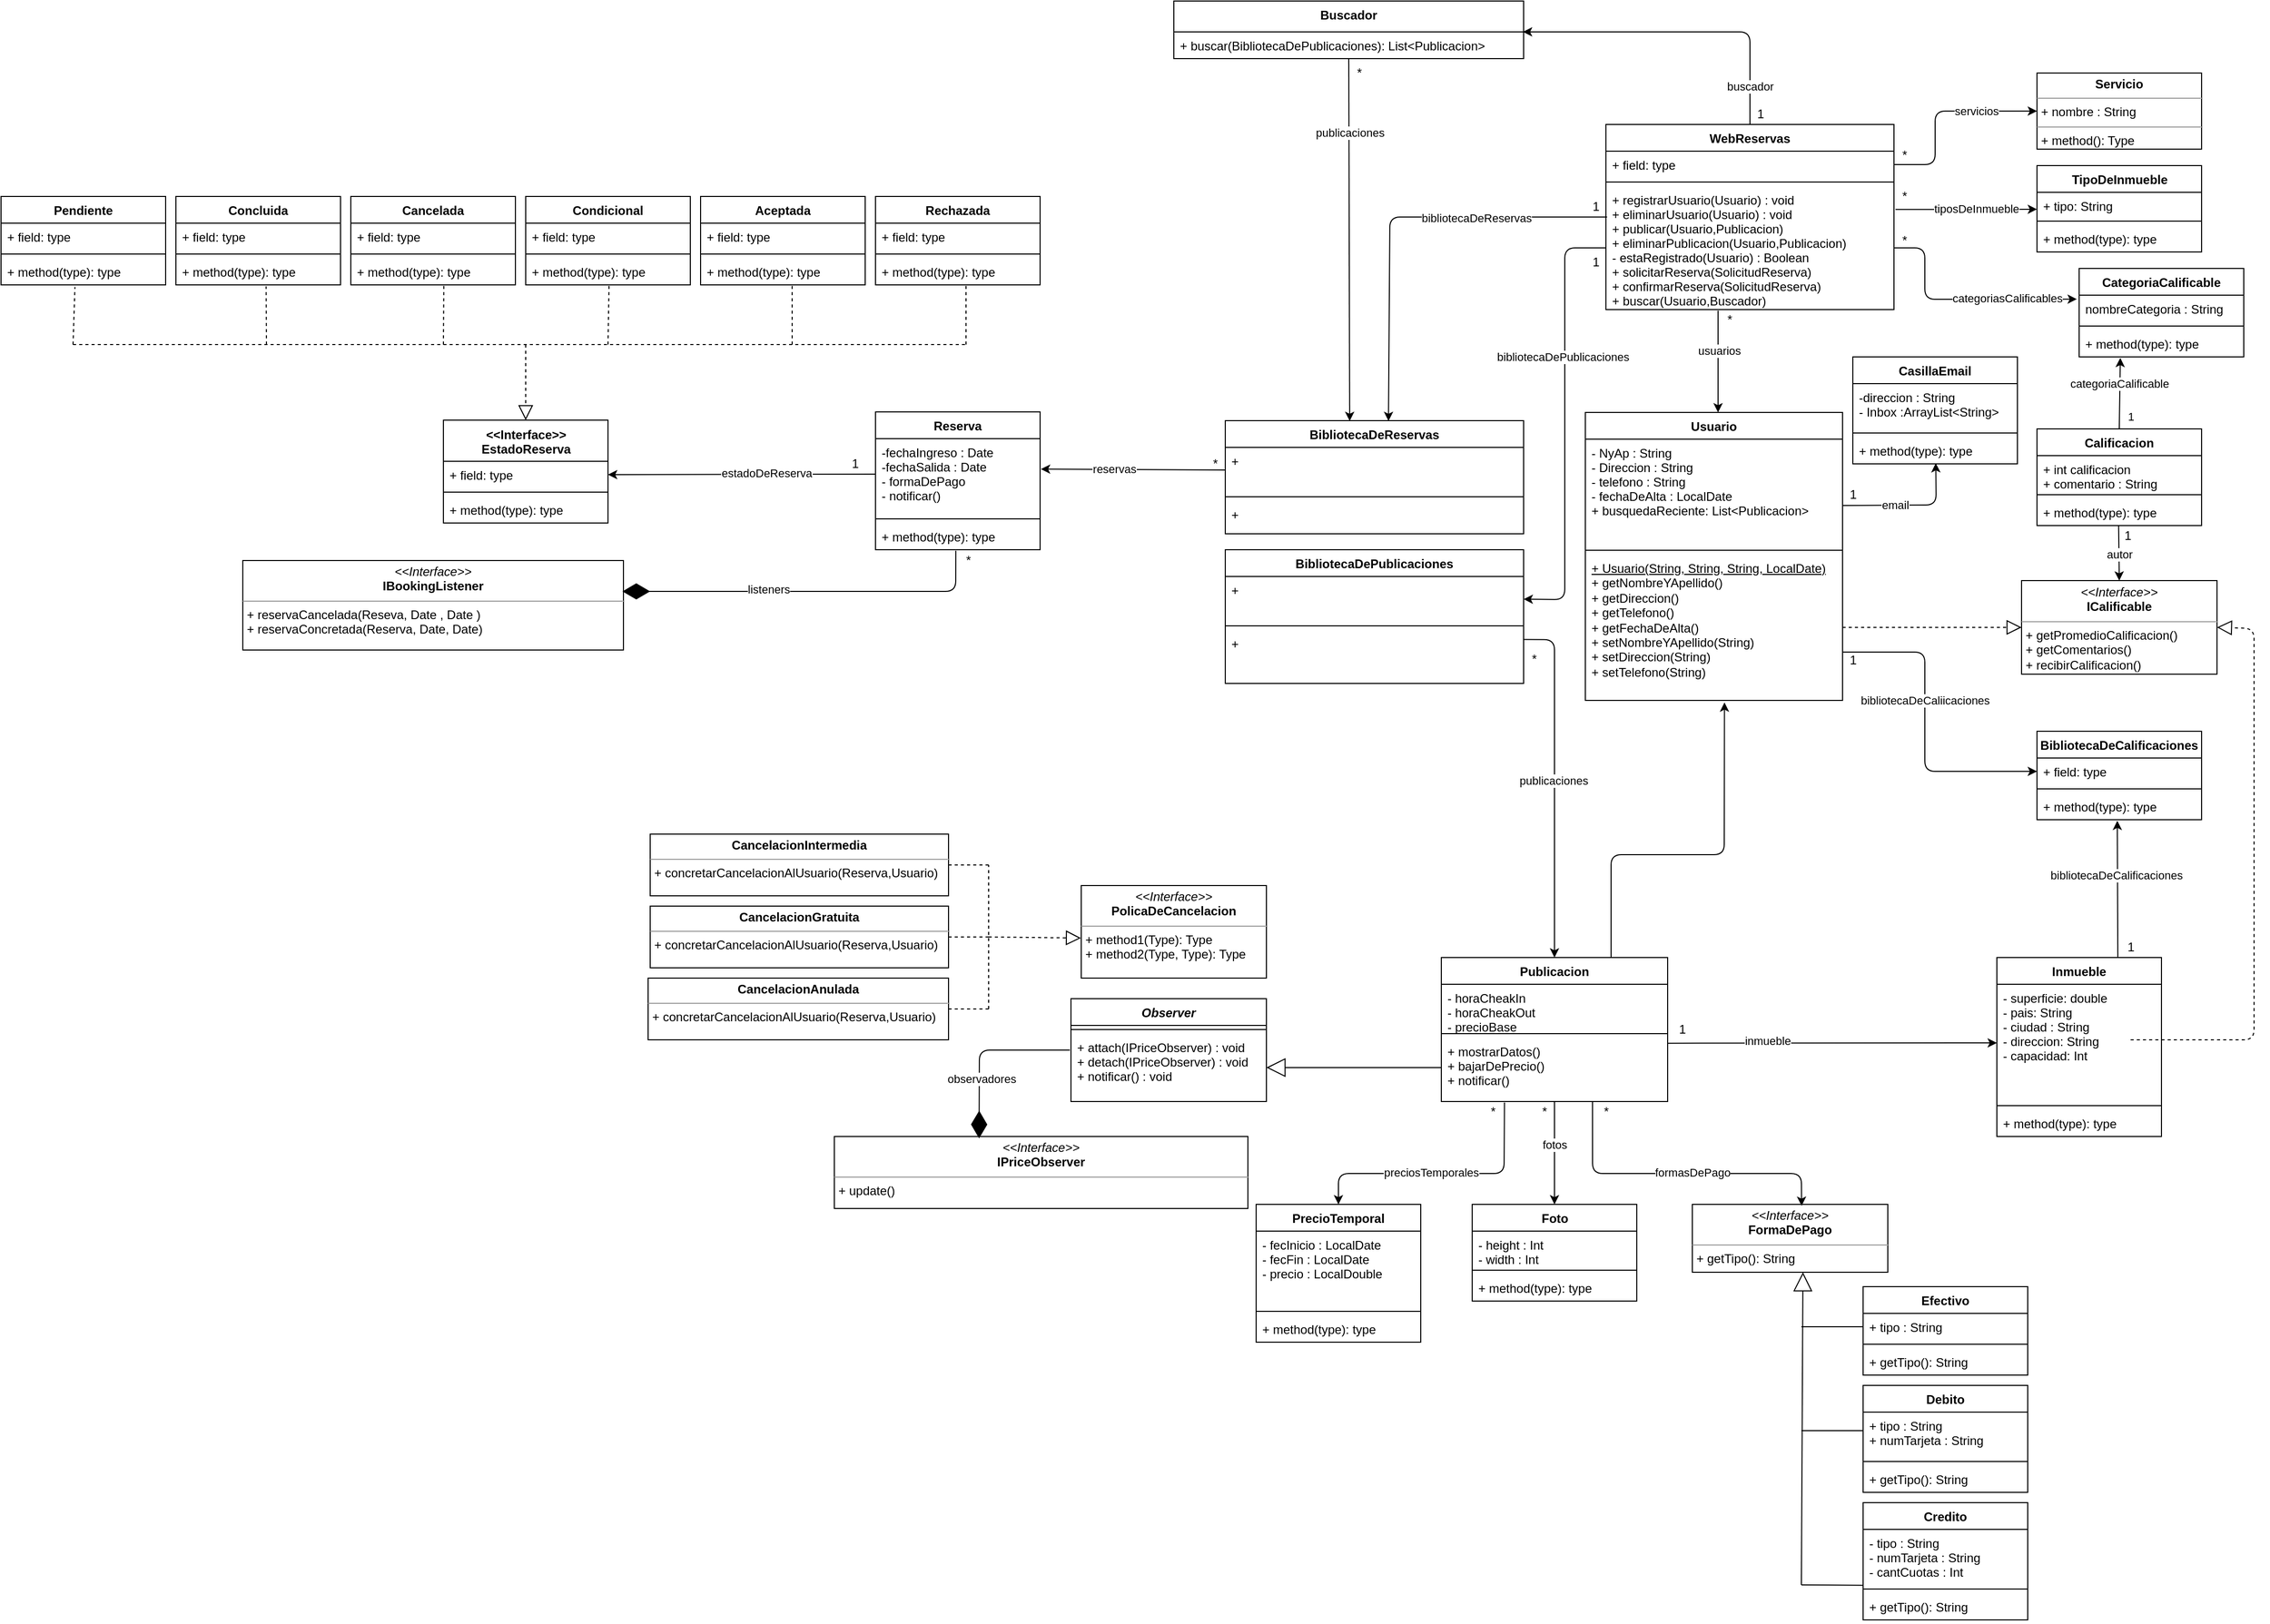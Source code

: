<mxfile version="14.5.1" type="device"><diagram id="MO13L9uahLJAH5YqRYzS" name="Página-1"><mxGraphModel dx="4498" dy="1644" grid="1" gridSize="10" guides="1" tooltips="1" connect="1" arrows="1" fold="1" page="1" pageScale="1" pageWidth="827" pageHeight="1169" math="0" shadow="0"><root><mxCell id="0"/><mxCell id="1" parent="0"/><mxCell id="NDL3hyVNyxn80lNTKy8c-1" value="WebReservas" style="swimlane;fontStyle=1;align=center;verticalAlign=top;childLayout=stackLayout;horizontal=1;startSize=26;horizontalStack=0;resizeParent=1;resizeParentMax=0;resizeLast=0;collapsible=1;marginBottom=0;" vertex="1" parent="1"><mxGeometry x="330" y="150" width="280" height="180" as="geometry"/></mxCell><mxCell id="NDL3hyVNyxn80lNTKy8c-2" value="+ field: type" style="text;strokeColor=none;fillColor=none;align=left;verticalAlign=top;spacingLeft=4;spacingRight=4;overflow=hidden;rotatable=0;points=[[0,0.5],[1,0.5]];portConstraint=eastwest;" vertex="1" parent="NDL3hyVNyxn80lNTKy8c-1"><mxGeometry y="26" width="280" height="26" as="geometry"/></mxCell><mxCell id="NDL3hyVNyxn80lNTKy8c-3" value="" style="line;strokeWidth=1;fillColor=none;align=left;verticalAlign=middle;spacingTop=-1;spacingLeft=3;spacingRight=3;rotatable=0;labelPosition=right;points=[];portConstraint=eastwest;" vertex="1" parent="NDL3hyVNyxn80lNTKy8c-1"><mxGeometry y="52" width="280" height="8" as="geometry"/></mxCell><mxCell id="NDL3hyVNyxn80lNTKy8c-4" value="+ registrarUsuario(Usuario) : void&#10;+ eliminarUsuario(Usuario) : void &#10;+ publicar(Usuario,Publicacion)&#10;+ eliminarPublicacion(Usuario,Publicacion)&#10;- estaRegistrado(Usuario) : Boolean&#10;+ solicitarReserva(SolicitudReserva)&#10;+ confirmarReserva(SolicitudReserva)&#10;+ buscar(Usuario,Buscador)&#10;&#10;" style="text;strokeColor=none;fillColor=none;align=left;verticalAlign=top;spacingLeft=4;spacingRight=4;overflow=hidden;rotatable=0;points=[[0,0.5],[1,0.5]];portConstraint=eastwest;" vertex="1" parent="NDL3hyVNyxn80lNTKy8c-1"><mxGeometry y="60" width="280" height="120" as="geometry"/></mxCell><mxCell id="NDL3hyVNyxn80lNTKy8c-5" value="BibliotecaDeReservas&#10;" style="swimlane;fontStyle=1;align=center;verticalAlign=top;childLayout=stackLayout;horizontal=1;startSize=26;horizontalStack=0;resizeParent=1;resizeParentMax=0;resizeLast=0;collapsible=1;marginBottom=0;" vertex="1" parent="1"><mxGeometry x="-40" y="438" width="290" height="110" as="geometry"/></mxCell><mxCell id="NDL3hyVNyxn80lNTKy8c-6" value="+" style="text;strokeColor=none;fillColor=none;align=left;verticalAlign=top;spacingLeft=4;spacingRight=4;overflow=hidden;rotatable=0;points=[[0,0.5],[1,0.5]];portConstraint=eastwest;" vertex="1" parent="NDL3hyVNyxn80lNTKy8c-5"><mxGeometry y="26" width="290" height="44" as="geometry"/></mxCell><mxCell id="NDL3hyVNyxn80lNTKy8c-7" value="" style="line;strokeWidth=1;fillColor=none;align=left;verticalAlign=middle;spacingTop=-1;spacingLeft=3;spacingRight=3;rotatable=0;labelPosition=right;points=[];portConstraint=eastwest;" vertex="1" parent="NDL3hyVNyxn80lNTKy8c-5"><mxGeometry y="70" width="290" height="8" as="geometry"/></mxCell><mxCell id="NDL3hyVNyxn80lNTKy8c-8" value="+ &#10;" style="text;strokeColor=none;fillColor=none;align=left;verticalAlign=top;spacingLeft=4;spacingRight=4;overflow=hidden;rotatable=0;points=[[0,0.5],[1,0.5]];portConstraint=eastwest;" vertex="1" parent="NDL3hyVNyxn80lNTKy8c-5"><mxGeometry y="78" width="290" height="32" as="geometry"/></mxCell><mxCell id="NDL3hyVNyxn80lNTKy8c-10" value="BibliotecaDePublicaciones" style="swimlane;fontStyle=1;align=center;verticalAlign=top;childLayout=stackLayout;horizontal=1;startSize=26;horizontalStack=0;resizeParent=1;resizeParentMax=0;resizeLast=0;collapsible=1;marginBottom=0;" vertex="1" parent="1"><mxGeometry x="-40" y="563.5" width="290" height="130" as="geometry"/></mxCell><mxCell id="NDL3hyVNyxn80lNTKy8c-11" value="+" style="text;strokeColor=none;fillColor=none;align=left;verticalAlign=top;spacingLeft=4;spacingRight=4;overflow=hidden;rotatable=0;points=[[0,0.5],[1,0.5]];portConstraint=eastwest;" vertex="1" parent="NDL3hyVNyxn80lNTKy8c-10"><mxGeometry y="26" width="290" height="44" as="geometry"/></mxCell><mxCell id="NDL3hyVNyxn80lNTKy8c-12" value="" style="line;strokeWidth=1;fillColor=none;align=left;verticalAlign=middle;spacingTop=-1;spacingLeft=3;spacingRight=3;rotatable=0;labelPosition=right;points=[];portConstraint=eastwest;" vertex="1" parent="NDL3hyVNyxn80lNTKy8c-10"><mxGeometry y="70" width="290" height="8" as="geometry"/></mxCell><mxCell id="NDL3hyVNyxn80lNTKy8c-13" value="+ &#10;" style="text;strokeColor=none;fillColor=none;align=left;verticalAlign=top;spacingLeft=4;spacingRight=4;overflow=hidden;rotatable=0;points=[[0,0.5],[1,0.5]];portConstraint=eastwest;" vertex="1" parent="NDL3hyVNyxn80lNTKy8c-10"><mxGeometry y="78" width="290" height="52" as="geometry"/></mxCell><mxCell id="NDL3hyVNyxn80lNTKy8c-15" value="Usuario" style="swimlane;fontStyle=1;align=center;verticalAlign=top;childLayout=stackLayout;horizontal=1;startSize=26;horizontalStack=0;resizeParent=1;resizeParentMax=0;resizeLast=0;collapsible=1;marginBottom=0;" vertex="1" parent="1"><mxGeometry x="310" y="430" width="250" height="280" as="geometry"/></mxCell><mxCell id="NDL3hyVNyxn80lNTKy8c-16" value="- NyAp : String&#10;- Direccion : String &#10;- telefono : String&#10;- fechaDeAlta : LocalDate&#10;+ busquedaReciente: List&lt;Publicacion&gt;" style="text;strokeColor=none;fillColor=none;align=left;verticalAlign=top;spacingLeft=4;spacingRight=4;overflow=hidden;rotatable=0;points=[[0,0.5],[1,0.5]];portConstraint=eastwest;" vertex="1" parent="NDL3hyVNyxn80lNTKy8c-15"><mxGeometry y="26" width="250" height="104" as="geometry"/></mxCell><mxCell id="NDL3hyVNyxn80lNTKy8c-17" value="" style="line;strokeWidth=1;fillColor=none;align=left;verticalAlign=middle;spacingTop=-1;spacingLeft=3;spacingRight=3;rotatable=0;labelPosition=right;points=[];portConstraint=eastwest;" vertex="1" parent="NDL3hyVNyxn80lNTKy8c-15"><mxGeometry y="130" width="250" height="8" as="geometry"/></mxCell><mxCell id="NDL3hyVNyxn80lNTKy8c-18" value="&lt;u&gt;+ Usuario(String, String, String, LocalDate)&lt;/u&gt;&lt;br&gt;+ getNombreYApellido()&lt;br&gt;+ getDireccion()&lt;br&gt;+ getTelefono()&lt;br&gt;+ getFechaDeAlta()&lt;br&gt;+ setNombreYApellido(String)&lt;br&gt;+ setDireccion(String)&lt;br&gt;+ setTelefono(String)" style="text;strokeColor=none;fillColor=none;align=left;verticalAlign=top;spacingLeft=4;spacingRight=4;overflow=hidden;rotatable=0;points=[[0,0.5],[1,0.5]];portConstraint=eastwest;html=1;" vertex="1" parent="NDL3hyVNyxn80lNTKy8c-15"><mxGeometry y="138" width="250" height="142" as="geometry"/></mxCell><mxCell id="NDL3hyVNyxn80lNTKy8c-35" value="&lt;p style=&quot;margin: 0px ; margin-top: 4px ; text-align: center&quot;&gt;&lt;i&gt;&amp;lt;&amp;lt;Interface&amp;gt;&amp;gt;&lt;/i&gt;&lt;br&gt;&lt;b&gt;ICalificable&lt;/b&gt;&lt;/p&gt;&lt;hr size=&quot;1&quot;&gt;&lt;p style=&quot;margin: 0px ; margin-left: 4px&quot;&gt;&lt;/p&gt;&lt;p style=&quot;margin: 0px ; margin-left: 4px&quot;&gt;+ getPromedioCalificacion()&lt;br&gt;+ getComentarios()&lt;/p&gt;&lt;p style=&quot;margin: 0px ; margin-left: 4px&quot;&gt;+ recibirCalificacion()&lt;/p&gt;" style="verticalAlign=top;align=left;overflow=fill;fontSize=12;fontFamily=Helvetica;html=1;" vertex="1" parent="1"><mxGeometry x="734" y="593.5" width="190" height="91" as="geometry"/></mxCell><mxCell id="NDL3hyVNyxn80lNTKy8c-36" value="Inmueble" style="swimlane;fontStyle=1;align=center;verticalAlign=top;childLayout=stackLayout;horizontal=1;startSize=26;horizontalStack=0;resizeParent=1;resizeParentMax=0;resizeLast=0;collapsible=1;marginBottom=0;" vertex="1" parent="1"><mxGeometry x="710" y="960" width="160" height="174" as="geometry"/></mxCell><mxCell id="NDL3hyVNyxn80lNTKy8c-37" value="- superficie: double&#10;- pais: String &#10;- ciudad : String &#10;- direccion: String &#10;- capacidad: Int &#10;&#10;" style="text;strokeColor=none;fillColor=none;align=left;verticalAlign=top;spacingLeft=4;spacingRight=4;overflow=hidden;rotatable=0;points=[[0,0.5],[1,0.5]];portConstraint=eastwest;" vertex="1" parent="NDL3hyVNyxn80lNTKy8c-36"><mxGeometry y="26" width="160" height="114" as="geometry"/></mxCell><mxCell id="NDL3hyVNyxn80lNTKy8c-38" value="" style="line;strokeWidth=1;fillColor=none;align=left;verticalAlign=middle;spacingTop=-1;spacingLeft=3;spacingRight=3;rotatable=0;labelPosition=right;points=[];portConstraint=eastwest;" vertex="1" parent="NDL3hyVNyxn80lNTKy8c-36"><mxGeometry y="140" width="160" height="8" as="geometry"/></mxCell><mxCell id="NDL3hyVNyxn80lNTKy8c-39" value="+ method(type): type" style="text;strokeColor=none;fillColor=none;align=left;verticalAlign=top;spacingLeft=4;spacingRight=4;overflow=hidden;rotatable=0;points=[[0,0.5],[1,0.5]];portConstraint=eastwest;" vertex="1" parent="NDL3hyVNyxn80lNTKy8c-36"><mxGeometry y="148" width="160" height="26" as="geometry"/></mxCell><mxCell id="NDL3hyVNyxn80lNTKy8c-57" value="" style="endArrow=classic;html=1;entryX=0.516;entryY=0;entryDx=0;entryDy=0;entryPerimeter=0;" edge="1" parent="1" target="NDL3hyVNyxn80lNTKy8c-15"><mxGeometry width="50" height="50" relative="1" as="geometry"><mxPoint x="439" y="331" as="sourcePoint"/><mxPoint x="550" y="470" as="targetPoint"/></mxGeometry></mxCell><mxCell id="NDL3hyVNyxn80lNTKy8c-258" value="usuarios" style="edgeLabel;html=1;align=center;verticalAlign=middle;resizable=0;points=[];" vertex="1" connectable="0" parent="NDL3hyVNyxn80lNTKy8c-57"><mxGeometry x="-0.221" y="1" relative="1" as="geometry"><mxPoint as="offset"/></mxGeometry></mxCell><mxCell id="NDL3hyVNyxn80lNTKy8c-62" value="Publicacion" style="swimlane;fontStyle=1;align=center;verticalAlign=top;childLayout=stackLayout;horizontal=1;startSize=26;horizontalStack=0;resizeParent=1;resizeParentMax=0;resizeLast=0;collapsible=1;marginBottom=0;" vertex="1" parent="1"><mxGeometry x="170" y="960" width="220" height="140" as="geometry"/></mxCell><mxCell id="NDL3hyVNyxn80lNTKy8c-63" value="- horaCheakIn &#10;- horaCheakOut&#10;- precioBase" style="text;strokeColor=none;fillColor=none;align=left;verticalAlign=top;spacingLeft=4;spacingRight=4;overflow=hidden;rotatable=0;points=[[0,0.5],[1,0.5]];portConstraint=eastwest;" vertex="1" parent="NDL3hyVNyxn80lNTKy8c-62"><mxGeometry y="26" width="220" height="44" as="geometry"/></mxCell><mxCell id="NDL3hyVNyxn80lNTKy8c-64" value="" style="line;strokeWidth=1;fillColor=none;align=left;verticalAlign=middle;spacingTop=-1;spacingLeft=3;spacingRight=3;rotatable=0;labelPosition=right;points=[];portConstraint=eastwest;" vertex="1" parent="NDL3hyVNyxn80lNTKy8c-62"><mxGeometry y="70" width="220" height="8" as="geometry"/></mxCell><mxCell id="NDL3hyVNyxn80lNTKy8c-65" value="+ mostrarDatos()&#10;+ bajarDePrecio()&#10;+ notificar()" style="text;strokeColor=none;fillColor=none;align=left;verticalAlign=top;spacingLeft=4;spacingRight=4;overflow=hidden;rotatable=0;points=[[0,0.5],[1,0.5]];portConstraint=eastwest;" vertex="1" parent="NDL3hyVNyxn80lNTKy8c-62"><mxGeometry y="78" width="220" height="62" as="geometry"/></mxCell><mxCell id="NDL3hyVNyxn80lNTKy8c-67" value="" style="endArrow=classic;html=1;exitX=0.998;exitY=0.086;exitDx=0;exitDy=0;entryX=0;entryY=0.5;entryDx=0;entryDy=0;exitPerimeter=0;" edge="1" parent="1" source="NDL3hyVNyxn80lNTKy8c-65" target="NDL3hyVNyxn80lNTKy8c-37"><mxGeometry width="50" height="50" relative="1" as="geometry"><mxPoint x="-20" y="1010" as="sourcePoint"/><mxPoint x="310" y="930" as="targetPoint"/></mxGeometry></mxCell><mxCell id="NDL3hyVNyxn80lNTKy8c-282" value="inmueble" style="edgeLabel;html=1;align=center;verticalAlign=middle;resizable=0;points=[];" vertex="1" connectable="0" parent="NDL3hyVNyxn80lNTKy8c-67"><mxGeometry x="-0.393" y="2" relative="1" as="geometry"><mxPoint as="offset"/></mxGeometry></mxCell><mxCell id="NDL3hyVNyxn80lNTKy8c-68" value="" style="endArrow=classic;html=1;exitX=0.75;exitY=0;exitDx=0;exitDy=0;entryX=0.541;entryY=1.014;entryDx=0;entryDy=0;entryPerimeter=0;" edge="1" parent="1" source="NDL3hyVNyxn80lNTKy8c-62" target="NDL3hyVNyxn80lNTKy8c-18"><mxGeometry width="50" height="50" relative="1" as="geometry"><mxPoint x="330" y="870" as="sourcePoint"/><mxPoint x="380" y="820" as="targetPoint"/><Array as="points"><mxPoint x="335" y="860"/><mxPoint x="445" y="860"/></Array></mxGeometry></mxCell><mxCell id="NDL3hyVNyxn80lNTKy8c-69" value="CategoriaCalificable" style="swimlane;fontStyle=1;align=center;verticalAlign=top;childLayout=stackLayout;horizontal=1;startSize=26;horizontalStack=0;resizeParent=1;resizeParentMax=0;resizeLast=0;collapsible=1;marginBottom=0;" vertex="1" parent="1"><mxGeometry x="790" y="290" width="160" height="86" as="geometry"/></mxCell><mxCell id="NDL3hyVNyxn80lNTKy8c-70" value="nombreCategoria : String" style="text;strokeColor=none;fillColor=none;align=left;verticalAlign=top;spacingLeft=4;spacingRight=4;overflow=hidden;rotatable=0;points=[[0,0.5],[1,0.5]];portConstraint=eastwest;" vertex="1" parent="NDL3hyVNyxn80lNTKy8c-69"><mxGeometry y="26" width="160" height="26" as="geometry"/></mxCell><mxCell id="NDL3hyVNyxn80lNTKy8c-71" value="" style="line;strokeWidth=1;fillColor=none;align=left;verticalAlign=middle;spacingTop=-1;spacingLeft=3;spacingRight=3;rotatable=0;labelPosition=right;points=[];portConstraint=eastwest;" vertex="1" parent="NDL3hyVNyxn80lNTKy8c-69"><mxGeometry y="52" width="160" height="8" as="geometry"/></mxCell><mxCell id="NDL3hyVNyxn80lNTKy8c-72" value="+ method(type): type" style="text;strokeColor=none;fillColor=none;align=left;verticalAlign=top;spacingLeft=4;spacingRight=4;overflow=hidden;rotatable=0;points=[[0,0.5],[1,0.5]];portConstraint=eastwest;" vertex="1" parent="NDL3hyVNyxn80lNTKy8c-69"><mxGeometry y="60" width="160" height="26" as="geometry"/></mxCell><mxCell id="NDL3hyVNyxn80lNTKy8c-82" value="TipoDeInmueble" style="swimlane;fontStyle=1;align=center;verticalAlign=top;childLayout=stackLayout;horizontal=1;startSize=26;horizontalStack=0;resizeParent=1;resizeParentMax=0;resizeLast=0;collapsible=1;marginBottom=0;html=1;" vertex="1" parent="1"><mxGeometry x="749" y="190" width="160" height="84" as="geometry"/></mxCell><mxCell id="NDL3hyVNyxn80lNTKy8c-83" value="+ tipo: String" style="text;strokeColor=none;fillColor=none;align=left;verticalAlign=top;spacingLeft=4;spacingRight=4;overflow=hidden;rotatable=0;points=[[0,0.5],[1,0.5]];portConstraint=eastwest;" vertex="1" parent="NDL3hyVNyxn80lNTKy8c-82"><mxGeometry y="26" width="160" height="24" as="geometry"/></mxCell><mxCell id="NDL3hyVNyxn80lNTKy8c-84" value="" style="line;strokeWidth=1;fillColor=none;align=left;verticalAlign=middle;spacingTop=-1;spacingLeft=3;spacingRight=3;rotatable=0;labelPosition=right;points=[];portConstraint=eastwest;" vertex="1" parent="NDL3hyVNyxn80lNTKy8c-82"><mxGeometry y="50" width="160" height="8" as="geometry"/></mxCell><mxCell id="NDL3hyVNyxn80lNTKy8c-85" value="+ method(type): type" style="text;strokeColor=none;fillColor=none;align=left;verticalAlign=top;spacingLeft=4;spacingRight=4;overflow=hidden;rotatable=0;points=[[0,0.5],[1,0.5]];portConstraint=eastwest;" vertex="1" parent="NDL3hyVNyxn80lNTKy8c-82"><mxGeometry y="58" width="160" height="26" as="geometry"/></mxCell><mxCell id="NDL3hyVNyxn80lNTKy8c-86" value="&lt;p style=&quot;margin: 0px ; margin-top: 4px ; text-align: center&quot;&gt;&lt;b&gt;Servicio&lt;/b&gt;&lt;/p&gt;&lt;hr size=&quot;1&quot;&gt;&lt;p style=&quot;margin: 0px ; margin-left: 4px&quot;&gt;+ nombre : String&lt;/p&gt;&lt;hr size=&quot;1&quot;&gt;&lt;p style=&quot;margin: 0px ; margin-left: 4px&quot;&gt;+ method(): Type&lt;/p&gt;" style="verticalAlign=top;align=left;overflow=fill;fontSize=12;fontFamily=Helvetica;html=1;" vertex="1" parent="1"><mxGeometry x="749" y="100" width="160" height="74" as="geometry"/></mxCell><mxCell id="NDL3hyVNyxn80lNTKy8c-87" value="BibliotecaDeCalificaciones" style="swimlane;fontStyle=1;align=center;verticalAlign=top;childLayout=stackLayout;horizontal=1;startSize=26;horizontalStack=0;resizeParent=1;resizeParentMax=0;resizeLast=0;collapsible=1;marginBottom=0;" vertex="1" parent="1"><mxGeometry x="749" y="740" width="160" height="86" as="geometry"/></mxCell><mxCell id="NDL3hyVNyxn80lNTKy8c-88" value="+ field: type" style="text;strokeColor=none;fillColor=none;align=left;verticalAlign=top;spacingLeft=4;spacingRight=4;overflow=hidden;rotatable=0;points=[[0,0.5],[1,0.5]];portConstraint=eastwest;" vertex="1" parent="NDL3hyVNyxn80lNTKy8c-87"><mxGeometry y="26" width="160" height="26" as="geometry"/></mxCell><mxCell id="NDL3hyVNyxn80lNTKy8c-89" value="" style="line;strokeWidth=1;fillColor=none;align=left;verticalAlign=middle;spacingTop=-1;spacingLeft=3;spacingRight=3;rotatable=0;labelPosition=right;points=[];portConstraint=eastwest;" vertex="1" parent="NDL3hyVNyxn80lNTKy8c-87"><mxGeometry y="52" width="160" height="8" as="geometry"/></mxCell><mxCell id="NDL3hyVNyxn80lNTKy8c-90" value="+ method(type): type" style="text;strokeColor=none;fillColor=none;align=left;verticalAlign=top;spacingLeft=4;spacingRight=4;overflow=hidden;rotatable=0;points=[[0,0.5],[1,0.5]];portConstraint=eastwest;" vertex="1" parent="NDL3hyVNyxn80lNTKy8c-87"><mxGeometry y="60" width="160" height="26" as="geometry"/></mxCell><mxCell id="NDL3hyVNyxn80lNTKy8c-93" value="Calificacion" style="swimlane;fontStyle=1;align=center;verticalAlign=top;childLayout=stackLayout;horizontal=1;startSize=26;horizontalStack=0;resizeParent=1;resizeParentMax=0;resizeLast=0;collapsible=1;marginBottom=0;" vertex="1" parent="1"><mxGeometry x="749" y="446" width="160" height="94" as="geometry"/></mxCell><mxCell id="NDL3hyVNyxn80lNTKy8c-94" value="+ int calificacion&#10;+ comentario : String" style="text;strokeColor=none;fillColor=none;align=left;verticalAlign=top;spacingLeft=4;spacingRight=4;overflow=hidden;rotatable=0;points=[[0,0.5],[1,0.5]];portConstraint=eastwest;" vertex="1" parent="NDL3hyVNyxn80lNTKy8c-93"><mxGeometry y="26" width="160" height="34" as="geometry"/></mxCell><mxCell id="NDL3hyVNyxn80lNTKy8c-95" value="" style="line;strokeWidth=1;fillColor=none;align=left;verticalAlign=middle;spacingTop=-1;spacingLeft=3;spacingRight=3;rotatable=0;labelPosition=right;points=[];portConstraint=eastwest;" vertex="1" parent="NDL3hyVNyxn80lNTKy8c-93"><mxGeometry y="60" width="160" height="8" as="geometry"/></mxCell><mxCell id="NDL3hyVNyxn80lNTKy8c-96" value="+ method(type): type" style="text;strokeColor=none;fillColor=none;align=left;verticalAlign=top;spacingLeft=4;spacingRight=4;overflow=hidden;rotatable=0;points=[[0,0.5],[1,0.5]];portConstraint=eastwest;" vertex="1" parent="NDL3hyVNyxn80lNTKy8c-93"><mxGeometry y="68" width="160" height="26" as="geometry"/></mxCell><mxCell id="NDL3hyVNyxn80lNTKy8c-106" value="" style="endArrow=block;dashed=1;endFill=0;endSize=12;html=1;exitX=1;exitY=0.5;exitDx=0;exitDy=0;entryX=0;entryY=0.5;entryDx=0;entryDy=0;" edge="1" parent="1" source="NDL3hyVNyxn80lNTKy8c-18" target="NDL3hyVNyxn80lNTKy8c-35"><mxGeometry width="160" relative="1" as="geometry"><mxPoint x="650" y="720" as="sourcePoint"/><mxPoint x="810" y="720" as="targetPoint"/></mxGeometry></mxCell><mxCell id="NDL3hyVNyxn80lNTKy8c-107" value="" style="endArrow=classic;html=1;exitX=0.5;exitY=0;exitDx=0;exitDy=0;" edge="1" parent="1" source="NDL3hyVNyxn80lNTKy8c-93"><mxGeometry width="50" height="50" relative="1" as="geometry"><mxPoint x="729" y="550" as="sourcePoint"/><mxPoint x="830" y="377" as="targetPoint"/></mxGeometry></mxCell><mxCell id="NDL3hyVNyxn80lNTKy8c-288" value="categoriaCalificable" style="edgeLabel;html=1;align=center;verticalAlign=middle;resizable=0;points=[];" vertex="1" connectable="0" parent="NDL3hyVNyxn80lNTKy8c-107"><mxGeometry x="-0.205" relative="1" as="geometry"><mxPoint x="-0.4" y="-16.57" as="offset"/></mxGeometry></mxCell><mxCell id="NDL3hyVNyxn80lNTKy8c-289" value="1" style="edgeLabel;html=1;align=center;verticalAlign=middle;resizable=0;points=[];" vertex="1" connectable="0" parent="NDL3hyVNyxn80lNTKy8c-107"><mxGeometry x="-0.634" y="-3" relative="1" as="geometry"><mxPoint x="7.82" as="offset"/></mxGeometry></mxCell><mxCell id="NDL3hyVNyxn80lNTKy8c-109" value="" style="endArrow=classic;html=1;exitX=0.496;exitY=1.005;exitDx=0;exitDy=0;exitPerimeter=0;entryX=0.5;entryY=0;entryDx=0;entryDy=0;" edge="1" parent="1" source="NDL3hyVNyxn80lNTKy8c-96" target="NDL3hyVNyxn80lNTKy8c-35"><mxGeometry width="50" height="50" relative="1" as="geometry"><mxPoint x="649" y="470" as="sourcePoint"/><mxPoint x="699" y="420" as="targetPoint"/></mxGeometry></mxCell><mxCell id="NDL3hyVNyxn80lNTKy8c-286" value="autor" style="edgeLabel;html=1;align=center;verticalAlign=middle;resizable=0;points=[];" vertex="1" connectable="0" parent="NDL3hyVNyxn80lNTKy8c-109"><mxGeometry x="-0.245" relative="1" as="geometry"><mxPoint x="0.4" y="7.87" as="offset"/></mxGeometry></mxCell><mxCell id="NDL3hyVNyxn80lNTKy8c-110" value="" style="endArrow=classic;html=1;entryX=0;entryY=0.5;entryDx=0;entryDy=0;" edge="1" parent="1" target="NDL3hyVNyxn80lNTKy8c-88"><mxGeometry width="50" height="50" relative="1" as="geometry"><mxPoint x="560" y="663" as="sourcePoint"/><mxPoint x="670" y="700" as="targetPoint"/><Array as="points"><mxPoint x="640" y="663"/><mxPoint x="640" y="779"/></Array></mxGeometry></mxCell><mxCell id="NDL3hyVNyxn80lNTKy8c-256" value="bibliotecaDeCaliicaciones" style="edgeLabel;html=1;align=center;verticalAlign=middle;resizable=0;points=[];" vertex="1" connectable="0" parent="NDL3hyVNyxn80lNTKy8c-110"><mxGeometry x="0.49" y="1" relative="1" as="geometry"><mxPoint x="-30.9" y="-68" as="offset"/></mxGeometry></mxCell><mxCell id="NDL3hyVNyxn80lNTKy8c-111" value="" style="endArrow=classic;html=1;exitX=0.735;exitY=0.002;exitDx=0;exitDy=0;exitPerimeter=0;entryX=0.488;entryY=1.038;entryDx=0;entryDy=0;entryPerimeter=0;" edge="1" parent="1" source="NDL3hyVNyxn80lNTKy8c-36" target="NDL3hyVNyxn80lNTKy8c-90"><mxGeometry width="50" height="50" relative="1" as="geometry"><mxPoint x="829" y="960" as="sourcePoint"/><mxPoint x="670" y="760" as="targetPoint"/></mxGeometry></mxCell><mxCell id="NDL3hyVNyxn80lNTKy8c-284" value="bibliotecaDeCalificaciones" style="edgeLabel;html=1;align=center;verticalAlign=middle;resizable=0;points=[];" vertex="1" connectable="0" parent="NDL3hyVNyxn80lNTKy8c-111"><mxGeometry x="0.218" y="2" relative="1" as="geometry"><mxPoint as="offset"/></mxGeometry></mxCell><mxCell id="NDL3hyVNyxn80lNTKy8c-112" value="" style="endArrow=block;dashed=1;endFill=0;endSize=12;html=1;entryX=1;entryY=0.5;entryDx=0;entryDy=0;" edge="1" parent="1" target="NDL3hyVNyxn80lNTKy8c-35"><mxGeometry width="160" relative="1" as="geometry"><mxPoint x="840" y="1040" as="sourcePoint"/><mxPoint x="715" y="649" as="targetPoint"/><Array as="points"><mxPoint x="960" y="1040"/><mxPoint x="960" y="640"/></Array></mxGeometry></mxCell><mxCell id="NDL3hyVNyxn80lNTKy8c-114" value="" style="endArrow=classic;html=1;entryX=0;entryY=0.5;entryDx=0;entryDy=0;exitX=1;exitY=0.5;exitDx=0;exitDy=0;" edge="1" parent="1" source="NDL3hyVNyxn80lNTKy8c-2" target="NDL3hyVNyxn80lNTKy8c-86"><mxGeometry width="50" height="50" relative="1" as="geometry"><mxPoint x="620" y="300" as="sourcePoint"/><mxPoint x="660" y="224" as="targetPoint"/><Array as="points"><mxPoint x="650" y="189"/><mxPoint x="650" y="137"/></Array></mxGeometry></mxCell><mxCell id="NDL3hyVNyxn80lNTKy8c-247" value="servicios" style="edgeLabel;html=1;align=center;verticalAlign=middle;resizable=0;points=[];" vertex="1" connectable="0" parent="NDL3hyVNyxn80lNTKy8c-114"><mxGeometry x="0.2" relative="1" as="geometry"><mxPoint x="17.2" as="offset"/></mxGeometry></mxCell><mxCell id="NDL3hyVNyxn80lNTKy8c-115" value="" style="endArrow=classic;html=1;exitX=1.005;exitY=0.189;exitDx=0;exitDy=0;exitPerimeter=0;entryX=0;entryY=0.685;entryDx=0;entryDy=0;entryPerimeter=0;" edge="1" parent="1" source="NDL3hyVNyxn80lNTKy8c-4" target="NDL3hyVNyxn80lNTKy8c-83"><mxGeometry width="50" height="50" relative="1" as="geometry"><mxPoint x="640" y="360" as="sourcePoint"/><mxPoint x="690" y="310" as="targetPoint"/></mxGeometry></mxCell><mxCell id="NDL3hyVNyxn80lNTKy8c-248" value="tiposDeInmueble" style="edgeLabel;html=1;align=center;verticalAlign=middle;resizable=0;points=[];" vertex="1" connectable="0" parent="NDL3hyVNyxn80lNTKy8c-115"><mxGeometry x="-0.105" relative="1" as="geometry"><mxPoint x="17" y="-0.57" as="offset"/></mxGeometry></mxCell><mxCell id="NDL3hyVNyxn80lNTKy8c-116" value="" style="endArrow=classic;html=1;exitX=1;exitY=0.5;exitDx=0;exitDy=0;entryX=-0.014;entryY=0.148;entryDx=0;entryDy=0;entryPerimeter=0;" edge="1" parent="1" source="NDL3hyVNyxn80lNTKy8c-4" target="NDL3hyVNyxn80lNTKy8c-70"><mxGeometry width="50" height="50" relative="1" as="geometry"><mxPoint x="620" y="370" as="sourcePoint"/><mxPoint x="690" y="300" as="targetPoint"/><Array as="points"><mxPoint x="640" y="270"/><mxPoint x="640" y="320"/></Array></mxGeometry></mxCell><mxCell id="NDL3hyVNyxn80lNTKy8c-249" value="categoriasCalificables" style="edgeLabel;html=1;align=center;verticalAlign=middle;resizable=0;points=[];" vertex="1" connectable="0" parent="NDL3hyVNyxn80lNTKy8c-116"><mxGeometry x="0.27" y="1" relative="1" as="geometry"><mxPoint x="15.2" as="offset"/></mxGeometry></mxCell><mxCell id="NDL3hyVNyxn80lNTKy8c-117" value="Foto" style="swimlane;fontStyle=1;align=center;verticalAlign=top;childLayout=stackLayout;horizontal=1;startSize=26;horizontalStack=0;resizeParent=1;resizeParentMax=0;resizeLast=0;collapsible=1;marginBottom=0;html=1;" vertex="1" parent="1"><mxGeometry x="200" y="1200" width="160" height="94" as="geometry"/></mxCell><mxCell id="NDL3hyVNyxn80lNTKy8c-118" value="- height : Int &#10;- width : Int" style="text;strokeColor=none;fillColor=none;align=left;verticalAlign=top;spacingLeft=4;spacingRight=4;overflow=hidden;rotatable=0;points=[[0,0.5],[1,0.5]];portConstraint=eastwest;" vertex="1" parent="NDL3hyVNyxn80lNTKy8c-117"><mxGeometry y="26" width="160" height="34" as="geometry"/></mxCell><mxCell id="NDL3hyVNyxn80lNTKy8c-119" value="" style="line;strokeWidth=1;fillColor=none;align=left;verticalAlign=middle;spacingTop=-1;spacingLeft=3;spacingRight=3;rotatable=0;labelPosition=right;points=[];portConstraint=eastwest;" vertex="1" parent="NDL3hyVNyxn80lNTKy8c-117"><mxGeometry y="60" width="160" height="8" as="geometry"/></mxCell><mxCell id="NDL3hyVNyxn80lNTKy8c-120" value="+ method(type): type" style="text;strokeColor=none;fillColor=none;align=left;verticalAlign=top;spacingLeft=4;spacingRight=4;overflow=hidden;rotatable=0;points=[[0,0.5],[1,0.5]];portConstraint=eastwest;" vertex="1" parent="NDL3hyVNyxn80lNTKy8c-117"><mxGeometry y="68" width="160" height="26" as="geometry"/></mxCell><mxCell id="NDL3hyVNyxn80lNTKy8c-121" value="" style="endArrow=classic;html=1;entryX=0.5;entryY=0;entryDx=0;entryDy=0;" edge="1" parent="1" target="NDL3hyVNyxn80lNTKy8c-117"><mxGeometry width="50" height="50" relative="1" as="geometry"><mxPoint x="280" y="1100" as="sourcePoint"/><mxPoint x="470" y="960" as="targetPoint"/></mxGeometry></mxCell><mxCell id="NDL3hyVNyxn80lNTKy8c-278" value="fotos" style="edgeLabel;html=1;align=center;verticalAlign=middle;resizable=0;points=[];" vertex="1" connectable="0" parent="NDL3hyVNyxn80lNTKy8c-121"><mxGeometry x="-0.167" y="-3" relative="1" as="geometry"><mxPoint x="3" as="offset"/></mxGeometry></mxCell><mxCell id="NDL3hyVNyxn80lNTKy8c-122" value="&lt;p style=&quot;margin: 0px ; margin-top: 4px ; text-align: center&quot;&gt;&lt;i&gt;&amp;lt;&amp;lt;Interface&amp;gt;&amp;gt;&lt;/i&gt;&lt;br&gt;&lt;b&gt;FormaDePago&lt;/b&gt;&lt;/p&gt;&lt;hr size=&quot;1&quot;&gt;&lt;p style=&quot;margin: 0px ; margin-left: 4px&quot;&gt;&lt;span&gt;+ getTipo(): String&lt;/span&gt;&lt;br&gt;&lt;/p&gt;" style="verticalAlign=top;align=left;overflow=fill;fontSize=12;fontFamily=Helvetica;html=1;strokeColor=#000000;" vertex="1" parent="1"><mxGeometry x="414" y="1200" width="190" height="66" as="geometry"/></mxCell><mxCell id="NDL3hyVNyxn80lNTKy8c-123" value="" style="endArrow=classic;html=1;exitX=0.668;exitY=0.992;exitDx=0;exitDy=0;exitPerimeter=0;entryX=0.559;entryY=0.022;entryDx=0;entryDy=0;entryPerimeter=0;" edge="1" parent="1" source="NDL3hyVNyxn80lNTKy8c-65" target="NDL3hyVNyxn80lNTKy8c-122"><mxGeometry width="50" height="50" relative="1" as="geometry"><mxPoint x="420" y="1000" as="sourcePoint"/><mxPoint x="470" y="950" as="targetPoint"/><Array as="points"><mxPoint x="317" y="1170"/><mxPoint x="520" y="1170"/></Array></mxGeometry></mxCell><mxCell id="NDL3hyVNyxn80lNTKy8c-280" value="formasDePago" style="edgeLabel;html=1;align=center;verticalAlign=middle;resizable=0;points=[];" vertex="1" connectable="0" parent="NDL3hyVNyxn80lNTKy8c-123"><mxGeometry x="-0.189" y="1" relative="1" as="geometry"><mxPoint x="44.16" as="offset"/></mxGeometry></mxCell><mxCell id="NDL3hyVNyxn80lNTKy8c-133" value="Debito" style="swimlane;fontStyle=1;align=center;verticalAlign=top;childLayout=stackLayout;horizontal=1;startSize=26;horizontalStack=0;resizeParent=1;resizeParentMax=0;resizeLast=0;collapsible=1;marginBottom=0;" vertex="1" parent="1"><mxGeometry x="580" y="1376" width="160" height="104" as="geometry"/></mxCell><mxCell id="NDL3hyVNyxn80lNTKy8c-134" value="+ tipo : String&#10;+ numTarjeta : String" style="text;strokeColor=none;fillColor=none;align=left;verticalAlign=top;spacingLeft=4;spacingRight=4;overflow=hidden;rotatable=0;points=[[0,0.5],[1,0.5]];portConstraint=eastwest;" vertex="1" parent="NDL3hyVNyxn80lNTKy8c-133"><mxGeometry y="26" width="160" height="44" as="geometry"/></mxCell><mxCell id="NDL3hyVNyxn80lNTKy8c-135" value="" style="line;strokeWidth=1;fillColor=none;align=left;verticalAlign=middle;spacingTop=-1;spacingLeft=3;spacingRight=3;rotatable=0;labelPosition=right;points=[];portConstraint=eastwest;" vertex="1" parent="NDL3hyVNyxn80lNTKy8c-133"><mxGeometry y="70" width="160" height="8" as="geometry"/></mxCell><mxCell id="NDL3hyVNyxn80lNTKy8c-136" value="+ getTipo(): String" style="text;strokeColor=none;fillColor=none;align=left;verticalAlign=top;spacingLeft=4;spacingRight=4;overflow=hidden;rotatable=0;points=[[0,0.5],[1,0.5]];portConstraint=eastwest;" vertex="1" parent="NDL3hyVNyxn80lNTKy8c-133"><mxGeometry y="78" width="160" height="26" as="geometry"/></mxCell><mxCell id="NDL3hyVNyxn80lNTKy8c-137" value="Credito" style="swimlane;fontStyle=1;align=center;verticalAlign=top;childLayout=stackLayout;horizontal=1;startSize=26;horizontalStack=0;resizeParent=1;resizeParentMax=0;resizeLast=0;collapsible=1;marginBottom=0;" vertex="1" parent="1"><mxGeometry x="580" y="1490" width="160" height="114" as="geometry"/></mxCell><mxCell id="NDL3hyVNyxn80lNTKy8c-138" value="- tipo : String&#10;- numTarjeta : String&#10;- cantCuotas : Int" style="text;strokeColor=none;fillColor=none;align=left;verticalAlign=top;spacingLeft=4;spacingRight=4;overflow=hidden;rotatable=0;points=[[0,0.5],[1,0.5]];portConstraint=eastwest;" vertex="1" parent="NDL3hyVNyxn80lNTKy8c-137"><mxGeometry y="26" width="160" height="54" as="geometry"/></mxCell><mxCell id="NDL3hyVNyxn80lNTKy8c-139" value="" style="line;strokeWidth=1;fillColor=none;align=left;verticalAlign=middle;spacingTop=-1;spacingLeft=3;spacingRight=3;rotatable=0;labelPosition=right;points=[];portConstraint=eastwest;" vertex="1" parent="NDL3hyVNyxn80lNTKy8c-137"><mxGeometry y="80" width="160" height="8" as="geometry"/></mxCell><mxCell id="NDL3hyVNyxn80lNTKy8c-140" value="+ getTipo(): String" style="text;strokeColor=none;fillColor=none;align=left;verticalAlign=top;spacingLeft=4;spacingRight=4;overflow=hidden;rotatable=0;points=[[0,0.5],[1,0.5]];portConstraint=eastwest;" vertex="1" parent="NDL3hyVNyxn80lNTKy8c-137"><mxGeometry y="88" width="160" height="26" as="geometry"/></mxCell><mxCell id="NDL3hyVNyxn80lNTKy8c-141" value="Efectivo" style="swimlane;fontStyle=1;align=center;verticalAlign=top;childLayout=stackLayout;horizontal=1;startSize=26;horizontalStack=0;resizeParent=1;resizeParentMax=0;resizeLast=0;collapsible=1;marginBottom=0;" vertex="1" parent="1"><mxGeometry x="580" y="1280" width="160" height="86" as="geometry"/></mxCell><mxCell id="NDL3hyVNyxn80lNTKy8c-142" value="+ tipo : String" style="text;strokeColor=none;fillColor=none;align=left;verticalAlign=top;spacingLeft=4;spacingRight=4;overflow=hidden;rotatable=0;points=[[0,0.5],[1,0.5]];portConstraint=eastwest;" vertex="1" parent="NDL3hyVNyxn80lNTKy8c-141"><mxGeometry y="26" width="160" height="26" as="geometry"/></mxCell><mxCell id="NDL3hyVNyxn80lNTKy8c-143" value="" style="line;strokeWidth=1;fillColor=none;align=left;verticalAlign=middle;spacingTop=-1;spacingLeft=3;spacingRight=3;rotatable=0;labelPosition=right;points=[];portConstraint=eastwest;" vertex="1" parent="NDL3hyVNyxn80lNTKy8c-141"><mxGeometry y="52" width="160" height="8" as="geometry"/></mxCell><mxCell id="NDL3hyVNyxn80lNTKy8c-144" value="+ getTipo(): String" style="text;strokeColor=none;fillColor=none;align=left;verticalAlign=top;spacingLeft=4;spacingRight=4;overflow=hidden;rotatable=0;points=[[0,0.5],[1,0.5]];portConstraint=eastwest;" vertex="1" parent="NDL3hyVNyxn80lNTKy8c-141"><mxGeometry y="60" width="160" height="26" as="geometry"/></mxCell><mxCell id="NDL3hyVNyxn80lNTKy8c-147" value="" style="endArrow=block;endSize=16;endFill=0;html=1;entryX=0.25;entryY=1;entryDx=0;entryDy=0;" edge="1" parent="1"><mxGeometry width="160" relative="1" as="geometry"><mxPoint x="520" y="1570" as="sourcePoint"/><mxPoint x="521.5" y="1266.0" as="targetPoint"/></mxGeometry></mxCell><mxCell id="NDL3hyVNyxn80lNTKy8c-149" value="" style="endArrow=none;html=1;exitX=0.002;exitY=1.006;exitDx=0;exitDy=0;exitPerimeter=0;" edge="1" parent="1" source="NDL3hyVNyxn80lNTKy8c-138"><mxGeometry width="50" height="50" relative="1" as="geometry"><mxPoint x="840" y="950" as="sourcePoint"/><mxPoint x="520" y="1570" as="targetPoint"/></mxGeometry></mxCell><mxCell id="NDL3hyVNyxn80lNTKy8c-150" value="" style="endArrow=none;html=1;exitX=0;exitY=0.409;exitDx=0;exitDy=0;exitPerimeter=0;" edge="1" parent="1" source="NDL3hyVNyxn80lNTKy8c-134"><mxGeometry width="50" height="50" relative="1" as="geometry"><mxPoint x="590.32" y="1580.324" as="sourcePoint"/><mxPoint x="520" y="1420" as="targetPoint"/></mxGeometry></mxCell><mxCell id="NDL3hyVNyxn80lNTKy8c-151" value="" style="endArrow=none;html=1;exitX=0;exitY=0.5;exitDx=0;exitDy=0;" edge="1" parent="1" source="NDL3hyVNyxn80lNTKy8c-142"><mxGeometry width="50" height="50" relative="1" as="geometry"><mxPoint x="590" y="1429.996" as="sourcePoint"/><mxPoint x="520" y="1319" as="targetPoint"/></mxGeometry></mxCell><mxCell id="NDL3hyVNyxn80lNTKy8c-152" value="PrecioTemporal" style="swimlane;fontStyle=1;align=center;verticalAlign=top;childLayout=stackLayout;horizontal=1;startSize=26;horizontalStack=0;resizeParent=1;resizeParentMax=0;resizeLast=0;collapsible=1;marginBottom=0;" vertex="1" parent="1"><mxGeometry x="-10" y="1200" width="160" height="134" as="geometry"/></mxCell><mxCell id="NDL3hyVNyxn80lNTKy8c-153" value="- fecInicio : LocalDate&#10;- fecFin : LocalDate&#10;- precio : LocalDouble&#10;" style="text;strokeColor=none;fillColor=none;align=left;verticalAlign=top;spacingLeft=4;spacingRight=4;overflow=hidden;rotatable=0;points=[[0,0.5],[1,0.5]];portConstraint=eastwest;" vertex="1" parent="NDL3hyVNyxn80lNTKy8c-152"><mxGeometry y="26" width="160" height="74" as="geometry"/></mxCell><mxCell id="NDL3hyVNyxn80lNTKy8c-154" value="" style="line;strokeWidth=1;fillColor=none;align=left;verticalAlign=middle;spacingTop=-1;spacingLeft=3;spacingRight=3;rotatable=0;labelPosition=right;points=[];portConstraint=eastwest;" vertex="1" parent="NDL3hyVNyxn80lNTKy8c-152"><mxGeometry y="100" width="160" height="8" as="geometry"/></mxCell><mxCell id="NDL3hyVNyxn80lNTKy8c-155" value="+ method(type): type" style="text;strokeColor=none;fillColor=none;align=left;verticalAlign=top;spacingLeft=4;spacingRight=4;overflow=hidden;rotatable=0;points=[[0,0.5],[1,0.5]];portConstraint=eastwest;" vertex="1" parent="NDL3hyVNyxn80lNTKy8c-152"><mxGeometry y="108" width="160" height="26" as="geometry"/></mxCell><mxCell id="NDL3hyVNyxn80lNTKy8c-156" value="" style="endArrow=classic;html=1;entryX=0.5;entryY=0;entryDx=0;entryDy=0;exitX=0.279;exitY=1.016;exitDx=0;exitDy=0;exitPerimeter=0;" edge="1" parent="1" source="NDL3hyVNyxn80lNTKy8c-65" target="NDL3hyVNyxn80lNTKy8c-152"><mxGeometry width="50" height="50" relative="1" as="geometry"><mxPoint y="1130" as="sourcePoint"/><mxPoint x="50" y="1080" as="targetPoint"/><Array as="points"><mxPoint x="231" y="1170"/><mxPoint x="70" y="1170"/></Array></mxGeometry></mxCell><mxCell id="NDL3hyVNyxn80lNTKy8c-276" value="preciosTemporales" style="edgeLabel;html=1;align=center;verticalAlign=middle;resizable=0;points=[];" vertex="1" connectable="0" parent="NDL3hyVNyxn80lNTKy8c-156"><mxGeometry x="0.326" y="-1" relative="1" as="geometry"><mxPoint x="32.49" as="offset"/></mxGeometry></mxCell><mxCell id="NDL3hyVNyxn80lNTKy8c-160" value="Observer" style="swimlane;fontStyle=3;align=center;verticalAlign=top;childLayout=stackLayout;horizontal=1;startSize=26;horizontalStack=0;resizeParent=1;resizeParentMax=0;resizeLast=0;collapsible=1;marginBottom=0;strokeColor=#000000;fontColor=#000000;" vertex="1" parent="1"><mxGeometry x="-190" y="1000" width="190" height="100" as="geometry"/></mxCell><mxCell id="NDL3hyVNyxn80lNTKy8c-161" value="" style="line;strokeWidth=1;fillColor=none;align=left;verticalAlign=middle;spacingTop=-1;spacingLeft=3;spacingRight=3;rotatable=0;labelPosition=right;points=[];portConstraint=eastwest;" vertex="1" parent="NDL3hyVNyxn80lNTKy8c-160"><mxGeometry y="26" width="190" height="8" as="geometry"/></mxCell><mxCell id="NDL3hyVNyxn80lNTKy8c-162" value="+ attach(IPriceObserver) : void&#10;+ detach(IPriceObserver) : void&#10;+ notificar() : void" style="text;strokeColor=none;fillColor=none;align=left;verticalAlign=top;spacingLeft=4;spacingRight=4;overflow=hidden;rotatable=0;points=[[0,0.5],[1,0.5]];portConstraint=eastwest;" vertex="1" parent="NDL3hyVNyxn80lNTKy8c-160"><mxGeometry y="34" width="190" height="66" as="geometry"/></mxCell><mxCell id="NDL3hyVNyxn80lNTKy8c-163" value="&lt;p style=&quot;margin: 0px ; margin-top: 4px ; text-align: center&quot;&gt;&lt;i&gt;&amp;lt;&amp;lt;Interface&amp;gt;&amp;gt;&lt;/i&gt;&lt;br&gt;&lt;b&gt;IPriceObserver&lt;/b&gt;&lt;/p&gt;&lt;hr size=&quot;1&quot;&gt;&lt;p style=&quot;margin: 0px ; margin-left: 4px&quot;&gt;&lt;/p&gt;&lt;p style=&quot;margin: 0px ; margin-left: 4px&quot;&gt;+ update()&lt;/p&gt;" style="verticalAlign=top;align=left;overflow=fill;fontSize=12;fontFamily=Helvetica;html=1;" vertex="1" parent="1"><mxGeometry x="-420" y="1134" width="402" height="70" as="geometry"/></mxCell><mxCell id="NDL3hyVNyxn80lNTKy8c-166" value="" style="endArrow=block;endSize=16;endFill=0;html=1;entryX=1;entryY=0.5;entryDx=0;entryDy=0;" edge="1" parent="1" target="NDL3hyVNyxn80lNTKy8c-162"><mxGeometry width="160" relative="1" as="geometry"><mxPoint x="170" y="1067" as="sourcePoint"/><mxPoint x="531.5" y="1276.0" as="targetPoint"/></mxGeometry></mxCell><mxCell id="NDL3hyVNyxn80lNTKy8c-169" value="" style="endArrow=diamondThin;endFill=1;endSize=24;html=1;entryX=0.35;entryY=0.026;entryDx=0;entryDy=0;exitX=-0.006;exitY=0.242;exitDx=0;exitDy=0;exitPerimeter=0;entryPerimeter=0;" edge="1" parent="1" source="NDL3hyVNyxn80lNTKy8c-162" target="NDL3hyVNyxn80lNTKy8c-163"><mxGeometry width="160" relative="1" as="geometry"><mxPoint x="-140" y="982" as="sourcePoint"/><mxPoint x="-265" y="1078.5" as="targetPoint"/><Array as="points"><mxPoint x="-279" y="1050"/></Array></mxGeometry></mxCell><mxCell id="NDL3hyVNyxn80lNTKy8c-275" value="observadores" style="edgeLabel;html=1;align=center;verticalAlign=middle;resizable=0;points=[];" vertex="1" connectable="0" parent="NDL3hyVNyxn80lNTKy8c-169"><mxGeometry x="0.338" y="2" relative="1" as="geometry"><mxPoint as="offset"/></mxGeometry></mxCell><mxCell id="NDL3hyVNyxn80lNTKy8c-171" value="&lt;p style=&quot;margin: 0px ; margin-top: 4px ; text-align: center&quot;&gt;&lt;i&gt;&amp;lt;&amp;lt;Interface&amp;gt;&amp;gt;&lt;/i&gt;&lt;br&gt;&lt;b&gt;PolicaDeCancelacion&lt;/b&gt;&lt;/p&gt;&lt;hr size=&quot;1&quot;&gt;&lt;p style=&quot;margin: 0px ; margin-left: 4px&quot;&gt;&lt;span&gt;+ method1(Type): Type&lt;/span&gt;&lt;br&gt;&lt;/p&gt;&lt;p style=&quot;margin: 0px ; margin-left: 4px&quot;&gt;+ method2(Type, Type): Type&lt;/p&gt;" style="verticalAlign=top;align=left;overflow=fill;fontSize=12;fontFamily=Helvetica;html=1;" vertex="1" parent="1"><mxGeometry x="-180" y="890" width="180" height="90" as="geometry"/></mxCell><mxCell id="NDL3hyVNyxn80lNTKy8c-172" value="&lt;p style=&quot;margin: 0px ; margin-top: 4px ; text-align: center&quot;&gt;&lt;b&gt;CancelacionGratuita&lt;/b&gt;&lt;/p&gt;&lt;hr size=&quot;1&quot;&gt;&lt;p style=&quot;margin: 0px ; margin-left: 4px&quot;&gt;&lt;/p&gt;&lt;p style=&quot;margin: 0px ; margin-left: 4px&quot;&gt;+ concretarCancelacionAlUsuario(Reserva,Usuario)&lt;/p&gt;" style="verticalAlign=top;align=left;overflow=fill;fontSize=12;fontFamily=Helvetica;html=1;" vertex="1" parent="1"><mxGeometry x="-599" y="910" width="290" height="60" as="geometry"/></mxCell><mxCell id="NDL3hyVNyxn80lNTKy8c-173" value="&lt;p style=&quot;margin: 0px ; margin-top: 4px ; text-align: center&quot;&gt;&lt;b&gt;CancelacionAnulada&lt;/b&gt;&lt;/p&gt;&lt;hr size=&quot;1&quot;&gt;&lt;p style=&quot;margin: 0px ; margin-left: 4px&quot;&gt;&lt;/p&gt;&lt;p style=&quot;margin: 0px ; margin-left: 4px&quot;&gt;+ concretarCancelacionAlUsuario(Reserva,Usuario)&lt;/p&gt;" style="verticalAlign=top;align=left;overflow=fill;fontSize=12;fontFamily=Helvetica;html=1;" vertex="1" parent="1"><mxGeometry x="-601" y="980" width="292" height="60" as="geometry"/></mxCell><mxCell id="NDL3hyVNyxn80lNTKy8c-174" value="&lt;p style=&quot;margin: 0px ; margin-top: 4px ; text-align: center&quot;&gt;&lt;b&gt;CancelacionIntermedia&lt;/b&gt;&lt;/p&gt;&lt;hr size=&quot;1&quot;&gt;&lt;p style=&quot;margin: 0px ; margin-left: 4px&quot;&gt;&lt;/p&gt;&lt;p style=&quot;margin: 0px ; margin-left: 4px&quot;&gt;+ concretarCancelacionAlUsuario(Reserva,Usuario)&lt;/p&gt;" style="verticalAlign=top;align=left;overflow=fill;fontSize=12;fontFamily=Helvetica;html=1;" vertex="1" parent="1"><mxGeometry x="-599" y="840" width="290" height="60" as="geometry"/></mxCell><mxCell id="NDL3hyVNyxn80lNTKy8c-178" value="" style="endArrow=block;dashed=1;endFill=0;endSize=12;html=1;entryX=-0.002;entryY=0.567;entryDx=0;entryDy=0;entryPerimeter=0;" edge="1" parent="1" target="NDL3hyVNyxn80lNTKy8c-171"><mxGeometry width="160" relative="1" as="geometry"><mxPoint x="-270" y="940" as="sourcePoint"/><mxPoint x="-100" y="840" as="targetPoint"/></mxGeometry></mxCell><mxCell id="NDL3hyVNyxn80lNTKy8c-180" value="" style="endArrow=none;dashed=1;html=1;exitX=1;exitY=0.5;exitDx=0;exitDy=0;" edge="1" parent="1" source="NDL3hyVNyxn80lNTKy8c-174"><mxGeometry width="50" height="50" relative="1" as="geometry"><mxPoint x="-220" y="860" as="sourcePoint"/><mxPoint x="-270" y="870" as="targetPoint"/></mxGeometry></mxCell><mxCell id="NDL3hyVNyxn80lNTKy8c-181" value="" style="endArrow=none;dashed=1;html=1;" edge="1" parent="1"><mxGeometry width="50" height="50" relative="1" as="geometry"><mxPoint x="-270" y="1010" as="sourcePoint"/><mxPoint x="-270" y="870" as="targetPoint"/></mxGeometry></mxCell><mxCell id="NDL3hyVNyxn80lNTKy8c-182" value="" style="endArrow=none;dashed=1;html=1;exitX=1;exitY=0.5;exitDx=0;exitDy=0;" edge="1" parent="1" source="NDL3hyVNyxn80lNTKy8c-173"><mxGeometry width="50" height="50" relative="1" as="geometry"><mxPoint x="-299" y="880" as="sourcePoint"/><mxPoint x="-270" y="1010" as="targetPoint"/></mxGeometry></mxCell><mxCell id="NDL3hyVNyxn80lNTKy8c-183" value="" style="endArrow=none;dashed=1;html=1;exitX=1;exitY=0.5;exitDx=0;exitDy=0;" edge="1" parent="1" source="NDL3hyVNyxn80lNTKy8c-172"><mxGeometry width="50" height="50" relative="1" as="geometry"><mxPoint x="-299" y="880" as="sourcePoint"/><mxPoint x="-270" y="940" as="targetPoint"/></mxGeometry></mxCell><mxCell id="NDL3hyVNyxn80lNTKy8c-184" value="CasillaEmail" style="swimlane;fontStyle=1;align=center;verticalAlign=top;childLayout=stackLayout;horizontal=1;startSize=26;horizontalStack=0;resizeParent=1;resizeParentMax=0;resizeLast=0;collapsible=1;marginBottom=0;" vertex="1" parent="1"><mxGeometry x="570" y="376" width="160" height="104" as="geometry"/></mxCell><mxCell id="NDL3hyVNyxn80lNTKy8c-185" value="-direccion : String&#10;- Inbox :ArrayList&lt;String&gt;" style="text;strokeColor=none;fillColor=none;align=left;verticalAlign=top;spacingLeft=4;spacingRight=4;overflow=hidden;rotatable=0;points=[[0,0.5],[1,0.5]];portConstraint=eastwest;" vertex="1" parent="NDL3hyVNyxn80lNTKy8c-184"><mxGeometry y="26" width="160" height="44" as="geometry"/></mxCell><mxCell id="NDL3hyVNyxn80lNTKy8c-186" value="" style="line;strokeWidth=1;fillColor=none;align=left;verticalAlign=middle;spacingTop=-1;spacingLeft=3;spacingRight=3;rotatable=0;labelPosition=right;points=[];portConstraint=eastwest;" vertex="1" parent="NDL3hyVNyxn80lNTKy8c-184"><mxGeometry y="70" width="160" height="8" as="geometry"/></mxCell><mxCell id="NDL3hyVNyxn80lNTKy8c-187" value="+ method(type): type" style="text;strokeColor=none;fillColor=none;align=left;verticalAlign=top;spacingLeft=4;spacingRight=4;overflow=hidden;rotatable=0;points=[[0,0.5],[1,0.5]];portConstraint=eastwest;" vertex="1" parent="NDL3hyVNyxn80lNTKy8c-184"><mxGeometry y="78" width="160" height="26" as="geometry"/></mxCell><mxCell id="NDL3hyVNyxn80lNTKy8c-188" value="" style="endArrow=classic;html=1;exitX=1;exitY=0.62;exitDx=0;exitDy=0;entryX=0.504;entryY=0.973;entryDx=0;entryDy=0;entryPerimeter=0;exitPerimeter=0;" edge="1" parent="1" source="NDL3hyVNyxn80lNTKy8c-16" target="NDL3hyVNyxn80lNTKy8c-187"><mxGeometry width="50" height="50" relative="1" as="geometry"><mxPoint x="750" y="510" as="sourcePoint"/><mxPoint x="800" y="460" as="targetPoint"/><Array as="points"><mxPoint x="651" y="520"/></Array></mxGeometry></mxCell><mxCell id="NDL3hyVNyxn80lNTKy8c-253" value="email" style="edgeLabel;html=1;align=center;verticalAlign=middle;resizable=0;points=[];" vertex="1" connectable="0" parent="NDL3hyVNyxn80lNTKy8c-188"><mxGeometry x="-0.568" y="1" relative="1" as="geometry"><mxPoint x="22" as="offset"/></mxGeometry></mxCell><mxCell id="NDL3hyVNyxn80lNTKy8c-189" value="Reserva" style="swimlane;fontStyle=1;align=center;verticalAlign=top;childLayout=stackLayout;horizontal=1;startSize=26;horizontalStack=0;resizeParent=1;resizeParentMax=0;resizeLast=0;collapsible=1;marginBottom=0;" vertex="1" parent="1"><mxGeometry x="-380" y="429.5" width="160" height="134" as="geometry"/></mxCell><mxCell id="NDL3hyVNyxn80lNTKy8c-190" value="-fechaIngreso : Date &#10;-fechaSalida : Date &#10;- formaDePago&#10;- notificar()" style="text;strokeColor=none;fillColor=none;align=left;verticalAlign=top;spacingLeft=4;spacingRight=4;overflow=hidden;rotatable=0;points=[[0,0.5],[1,0.5]];portConstraint=eastwest;" vertex="1" parent="NDL3hyVNyxn80lNTKy8c-189"><mxGeometry y="26" width="160" height="74" as="geometry"/></mxCell><mxCell id="NDL3hyVNyxn80lNTKy8c-191" value="" style="line;strokeWidth=1;fillColor=none;align=left;verticalAlign=middle;spacingTop=-1;spacingLeft=3;spacingRight=3;rotatable=0;labelPosition=right;points=[];portConstraint=eastwest;" vertex="1" parent="NDL3hyVNyxn80lNTKy8c-189"><mxGeometry y="100" width="160" height="8" as="geometry"/></mxCell><mxCell id="NDL3hyVNyxn80lNTKy8c-192" value="+ method(type): type" style="text;strokeColor=none;fillColor=none;align=left;verticalAlign=top;spacingLeft=4;spacingRight=4;overflow=hidden;rotatable=0;points=[[0,0.5],[1,0.5]];portConstraint=eastwest;" vertex="1" parent="NDL3hyVNyxn80lNTKy8c-189"><mxGeometry y="108" width="160" height="26" as="geometry"/></mxCell><mxCell id="NDL3hyVNyxn80lNTKy8c-193" value="" style="endArrow=classic;html=1;entryX=0.5;entryY=0;entryDx=0;entryDy=0;exitX=0.998;exitY=0.179;exitDx=0;exitDy=0;exitPerimeter=0;" edge="1" parent="1" source="NDL3hyVNyxn80lNTKy8c-13" target="NDL3hyVNyxn80lNTKy8c-62"><mxGeometry width="50" height="50" relative="1" as="geometry"><mxPoint x="300" y="430" as="sourcePoint"/><mxPoint x="80" y="620" as="targetPoint"/><Array as="points"><mxPoint x="280" y="651"/></Array></mxGeometry></mxCell><mxCell id="NDL3hyVNyxn80lNTKy8c-290" value="publicaciones" style="edgeLabel;html=1;align=center;verticalAlign=middle;resizable=0;points=[];" vertex="1" connectable="0" parent="NDL3hyVNyxn80lNTKy8c-193"><mxGeometry x="-0.016" y="-1" relative="1" as="geometry"><mxPoint as="offset"/></mxGeometry></mxCell><mxCell id="NDL3hyVNyxn80lNTKy8c-194" value="" style="endArrow=classic;html=1;exitX=0.004;exitY=0.25;exitDx=0;exitDy=0;exitPerimeter=0;entryX=0.547;entryY=0.003;entryDx=0;entryDy=0;entryPerimeter=0;" edge="1" parent="1" source="NDL3hyVNyxn80lNTKy8c-4" target="NDL3hyVNyxn80lNTKy8c-5"><mxGeometry width="50" height="50" relative="1" as="geometry"><mxPoint x="30" y="570" as="sourcePoint"/><mxPoint x="110" y="437" as="targetPoint"/><Array as="points"><mxPoint x="120" y="240"/></Array></mxGeometry></mxCell><mxCell id="NDL3hyVNyxn80lNTKy8c-264" value="bibliotecaDeReservas" style="edgeLabel;html=1;align=center;verticalAlign=middle;resizable=0;points=[];" vertex="1" connectable="0" parent="NDL3hyVNyxn80lNTKy8c-194"><mxGeometry x="-0.377" y="1" relative="1" as="geometry"><mxPoint as="offset"/></mxGeometry></mxCell><mxCell id="NDL3hyVNyxn80lNTKy8c-196" value="" style="endArrow=classic;html=1;entryX=1.005;entryY=0.4;entryDx=0;entryDy=0;entryPerimeter=0;exitX=0;exitY=0.5;exitDx=0;exitDy=0;" edge="1" parent="1" source="NDL3hyVNyxn80lNTKy8c-6" target="NDL3hyVNyxn80lNTKy8c-190"><mxGeometry width="50" height="50" relative="1" as="geometry"><mxPoint x="-90" y="720" as="sourcePoint"/><mxPoint x="40" y="520" as="targetPoint"/></mxGeometry></mxCell><mxCell id="NDL3hyVNyxn80lNTKy8c-269" value="reservas" style="edgeLabel;html=1;align=center;verticalAlign=middle;resizable=0;points=[];" vertex="1" connectable="0" parent="NDL3hyVNyxn80lNTKy8c-196"><mxGeometry x="0.253" y="1" relative="1" as="geometry"><mxPoint x="4" y="-2" as="offset"/></mxGeometry></mxCell><mxCell id="NDL3hyVNyxn80lNTKy8c-197" value="&amp;lt;&amp;lt;Interface&amp;gt;&amp;gt;&lt;br&gt;EstadoReserva" style="swimlane;fontStyle=1;align=center;verticalAlign=top;childLayout=stackLayout;horizontal=1;startSize=40;horizontalStack=0;resizeParent=1;resizeParentMax=0;resizeLast=0;collapsible=1;marginBottom=0;html=1;" vertex="1" parent="1"><mxGeometry x="-800" y="437.5" width="160" height="100" as="geometry"/></mxCell><mxCell id="NDL3hyVNyxn80lNTKy8c-198" value="+ field: type" style="text;strokeColor=none;fillColor=none;align=left;verticalAlign=top;spacingLeft=4;spacingRight=4;overflow=hidden;rotatable=0;points=[[0,0.5],[1,0.5]];portConstraint=eastwest;" vertex="1" parent="NDL3hyVNyxn80lNTKy8c-197"><mxGeometry y="40" width="160" height="26" as="geometry"/></mxCell><mxCell id="NDL3hyVNyxn80lNTKy8c-199" value="" style="line;strokeWidth=1;fillColor=none;align=left;verticalAlign=middle;spacingTop=-1;spacingLeft=3;spacingRight=3;rotatable=0;labelPosition=right;points=[];portConstraint=eastwest;" vertex="1" parent="NDL3hyVNyxn80lNTKy8c-197"><mxGeometry y="66" width="160" height="8" as="geometry"/></mxCell><mxCell id="NDL3hyVNyxn80lNTKy8c-200" value="+ method(type): type" style="text;strokeColor=none;fillColor=none;align=left;verticalAlign=top;spacingLeft=4;spacingRight=4;overflow=hidden;rotatable=0;points=[[0,0.5],[1,0.5]];portConstraint=eastwest;" vertex="1" parent="NDL3hyVNyxn80lNTKy8c-197"><mxGeometry y="74" width="160" height="26" as="geometry"/></mxCell><mxCell id="NDL3hyVNyxn80lNTKy8c-201" value="Condicional" style="swimlane;fontStyle=1;align=center;verticalAlign=top;childLayout=stackLayout;horizontal=1;startSize=26;horizontalStack=0;resizeParent=1;resizeParentMax=0;resizeLast=0;collapsible=1;marginBottom=0;" vertex="1" parent="1"><mxGeometry x="-720" y="220" width="160" height="86" as="geometry"/></mxCell><mxCell id="NDL3hyVNyxn80lNTKy8c-202" value="+ field: type" style="text;strokeColor=none;fillColor=none;align=left;verticalAlign=top;spacingLeft=4;spacingRight=4;overflow=hidden;rotatable=0;points=[[0,0.5],[1,0.5]];portConstraint=eastwest;" vertex="1" parent="NDL3hyVNyxn80lNTKy8c-201"><mxGeometry y="26" width="160" height="26" as="geometry"/></mxCell><mxCell id="NDL3hyVNyxn80lNTKy8c-203" value="" style="line;strokeWidth=1;fillColor=none;align=left;verticalAlign=middle;spacingTop=-1;spacingLeft=3;spacingRight=3;rotatable=0;labelPosition=right;points=[];portConstraint=eastwest;" vertex="1" parent="NDL3hyVNyxn80lNTKy8c-201"><mxGeometry y="52" width="160" height="8" as="geometry"/></mxCell><mxCell id="NDL3hyVNyxn80lNTKy8c-204" value="+ method(type): type" style="text;strokeColor=none;fillColor=none;align=left;verticalAlign=top;spacingLeft=4;spacingRight=4;overflow=hidden;rotatable=0;points=[[0,0.5],[1,0.5]];portConstraint=eastwest;" vertex="1" parent="NDL3hyVNyxn80lNTKy8c-201"><mxGeometry y="60" width="160" height="26" as="geometry"/></mxCell><mxCell id="NDL3hyVNyxn80lNTKy8c-205" value="Aceptada" style="swimlane;fontStyle=1;align=center;verticalAlign=top;childLayout=stackLayout;horizontal=1;startSize=26;horizontalStack=0;resizeParent=1;resizeParentMax=0;resizeLast=0;collapsible=1;marginBottom=0;" vertex="1" parent="1"><mxGeometry x="-550" y="220" width="160" height="86" as="geometry"/></mxCell><mxCell id="NDL3hyVNyxn80lNTKy8c-206" value="+ field: type" style="text;strokeColor=none;fillColor=none;align=left;verticalAlign=top;spacingLeft=4;spacingRight=4;overflow=hidden;rotatable=0;points=[[0,0.5],[1,0.5]];portConstraint=eastwest;" vertex="1" parent="NDL3hyVNyxn80lNTKy8c-205"><mxGeometry y="26" width="160" height="26" as="geometry"/></mxCell><mxCell id="NDL3hyVNyxn80lNTKy8c-207" value="" style="line;strokeWidth=1;fillColor=none;align=left;verticalAlign=middle;spacingTop=-1;spacingLeft=3;spacingRight=3;rotatable=0;labelPosition=right;points=[];portConstraint=eastwest;" vertex="1" parent="NDL3hyVNyxn80lNTKy8c-205"><mxGeometry y="52" width="160" height="8" as="geometry"/></mxCell><mxCell id="NDL3hyVNyxn80lNTKy8c-208" value="+ method(type): type" style="text;strokeColor=none;fillColor=none;align=left;verticalAlign=top;spacingLeft=4;spacingRight=4;overflow=hidden;rotatable=0;points=[[0,0.5],[1,0.5]];portConstraint=eastwest;" vertex="1" parent="NDL3hyVNyxn80lNTKy8c-205"><mxGeometry y="60" width="160" height="26" as="geometry"/></mxCell><mxCell id="NDL3hyVNyxn80lNTKy8c-209" value="Rechazada" style="swimlane;fontStyle=1;align=center;verticalAlign=top;childLayout=stackLayout;horizontal=1;startSize=26;horizontalStack=0;resizeParent=1;resizeParentMax=0;resizeLast=0;collapsible=1;marginBottom=0;" vertex="1" parent="1"><mxGeometry x="-380" y="220" width="160" height="86" as="geometry"/></mxCell><mxCell id="NDL3hyVNyxn80lNTKy8c-210" value="+ field: type" style="text;strokeColor=none;fillColor=none;align=left;verticalAlign=top;spacingLeft=4;spacingRight=4;overflow=hidden;rotatable=0;points=[[0,0.5],[1,0.5]];portConstraint=eastwest;" vertex="1" parent="NDL3hyVNyxn80lNTKy8c-209"><mxGeometry y="26" width="160" height="26" as="geometry"/></mxCell><mxCell id="NDL3hyVNyxn80lNTKy8c-211" value="" style="line;strokeWidth=1;fillColor=none;align=left;verticalAlign=middle;spacingTop=-1;spacingLeft=3;spacingRight=3;rotatable=0;labelPosition=right;points=[];portConstraint=eastwest;" vertex="1" parent="NDL3hyVNyxn80lNTKy8c-209"><mxGeometry y="52" width="160" height="8" as="geometry"/></mxCell><mxCell id="NDL3hyVNyxn80lNTKy8c-212" value="+ method(type): type" style="text;strokeColor=none;fillColor=none;align=left;verticalAlign=top;spacingLeft=4;spacingRight=4;overflow=hidden;rotatable=0;points=[[0,0.5],[1,0.5]];portConstraint=eastwest;" vertex="1" parent="NDL3hyVNyxn80lNTKy8c-209"><mxGeometry y="60" width="160" height="26" as="geometry"/></mxCell><mxCell id="NDL3hyVNyxn80lNTKy8c-213" value="Cancelada" style="swimlane;fontStyle=1;align=center;verticalAlign=top;childLayout=stackLayout;horizontal=1;startSize=26;horizontalStack=0;resizeParent=1;resizeParentMax=0;resizeLast=0;collapsible=1;marginBottom=0;" vertex="1" parent="1"><mxGeometry x="-890" y="220" width="160" height="86" as="geometry"/></mxCell><mxCell id="NDL3hyVNyxn80lNTKy8c-214" value="+ field: type" style="text;strokeColor=none;fillColor=none;align=left;verticalAlign=top;spacingLeft=4;spacingRight=4;overflow=hidden;rotatable=0;points=[[0,0.5],[1,0.5]];portConstraint=eastwest;" vertex="1" parent="NDL3hyVNyxn80lNTKy8c-213"><mxGeometry y="26" width="160" height="26" as="geometry"/></mxCell><mxCell id="NDL3hyVNyxn80lNTKy8c-215" value="" style="line;strokeWidth=1;fillColor=none;align=left;verticalAlign=middle;spacingTop=-1;spacingLeft=3;spacingRight=3;rotatable=0;labelPosition=right;points=[];portConstraint=eastwest;" vertex="1" parent="NDL3hyVNyxn80lNTKy8c-213"><mxGeometry y="52" width="160" height="8" as="geometry"/></mxCell><mxCell id="NDL3hyVNyxn80lNTKy8c-216" value="+ method(type): type" style="text;strokeColor=none;fillColor=none;align=left;verticalAlign=top;spacingLeft=4;spacingRight=4;overflow=hidden;rotatable=0;points=[[0,0.5],[1,0.5]];portConstraint=eastwest;" vertex="1" parent="NDL3hyVNyxn80lNTKy8c-213"><mxGeometry y="60" width="160" height="26" as="geometry"/></mxCell><mxCell id="NDL3hyVNyxn80lNTKy8c-217" value="Concluida" style="swimlane;fontStyle=1;align=center;verticalAlign=top;childLayout=stackLayout;horizontal=1;startSize=26;horizontalStack=0;resizeParent=1;resizeParentMax=0;resizeLast=0;collapsible=1;marginBottom=0;" vertex="1" parent="1"><mxGeometry x="-1060" y="220" width="160" height="86" as="geometry"/></mxCell><mxCell id="NDL3hyVNyxn80lNTKy8c-218" value="+ field: type" style="text;strokeColor=none;fillColor=none;align=left;verticalAlign=top;spacingLeft=4;spacingRight=4;overflow=hidden;rotatable=0;points=[[0,0.5],[1,0.5]];portConstraint=eastwest;" vertex="1" parent="NDL3hyVNyxn80lNTKy8c-217"><mxGeometry y="26" width="160" height="26" as="geometry"/></mxCell><mxCell id="NDL3hyVNyxn80lNTKy8c-219" value="" style="line;strokeWidth=1;fillColor=none;align=left;verticalAlign=middle;spacingTop=-1;spacingLeft=3;spacingRight=3;rotatable=0;labelPosition=right;points=[];portConstraint=eastwest;" vertex="1" parent="NDL3hyVNyxn80lNTKy8c-217"><mxGeometry y="52" width="160" height="8" as="geometry"/></mxCell><mxCell id="NDL3hyVNyxn80lNTKy8c-220" value="+ method(type): type" style="text;strokeColor=none;fillColor=none;align=left;verticalAlign=top;spacingLeft=4;spacingRight=4;overflow=hidden;rotatable=0;points=[[0,0.5],[1,0.5]];portConstraint=eastwest;" vertex="1" parent="NDL3hyVNyxn80lNTKy8c-217"><mxGeometry y="60" width="160" height="26" as="geometry"/></mxCell><mxCell id="NDL3hyVNyxn80lNTKy8c-221" value="Pendiente" style="swimlane;fontStyle=1;align=center;verticalAlign=top;childLayout=stackLayout;horizontal=1;startSize=26;horizontalStack=0;resizeParent=1;resizeParentMax=0;resizeLast=0;collapsible=1;marginBottom=0;" vertex="1" parent="1"><mxGeometry x="-1230" y="220" width="160" height="86" as="geometry"/></mxCell><mxCell id="NDL3hyVNyxn80lNTKy8c-222" value="+ field: type" style="text;strokeColor=none;fillColor=none;align=left;verticalAlign=top;spacingLeft=4;spacingRight=4;overflow=hidden;rotatable=0;points=[[0,0.5],[1,0.5]];portConstraint=eastwest;" vertex="1" parent="NDL3hyVNyxn80lNTKy8c-221"><mxGeometry y="26" width="160" height="26" as="geometry"/></mxCell><mxCell id="NDL3hyVNyxn80lNTKy8c-223" value="" style="line;strokeWidth=1;fillColor=none;align=left;verticalAlign=middle;spacingTop=-1;spacingLeft=3;spacingRight=3;rotatable=0;labelPosition=right;points=[];portConstraint=eastwest;" vertex="1" parent="NDL3hyVNyxn80lNTKy8c-221"><mxGeometry y="52" width="160" height="8" as="geometry"/></mxCell><mxCell id="NDL3hyVNyxn80lNTKy8c-224" value="+ method(type): type" style="text;strokeColor=none;fillColor=none;align=left;verticalAlign=top;spacingLeft=4;spacingRight=4;overflow=hidden;rotatable=0;points=[[0,0.5],[1,0.5]];portConstraint=eastwest;" vertex="1" parent="NDL3hyVNyxn80lNTKy8c-221"><mxGeometry y="60" width="160" height="26" as="geometry"/></mxCell><mxCell id="NDL3hyVNyxn80lNTKy8c-225" value="" style="endArrow=block;dashed=1;endFill=0;endSize=12;html=1;entryX=0.5;entryY=0;entryDx=0;entryDy=0;" edge="1" parent="1" target="NDL3hyVNyxn80lNTKy8c-197"><mxGeometry width="160" relative="1" as="geometry"><mxPoint x="-720" y="364" as="sourcePoint"/><mxPoint x="-580" y="334" as="targetPoint"/></mxGeometry></mxCell><mxCell id="NDL3hyVNyxn80lNTKy8c-227" value="" style="endArrow=none;dashed=1;html=1;" edge="1" parent="1"><mxGeometry width="50" height="50" relative="1" as="geometry"><mxPoint x="-1160" y="364" as="sourcePoint"/><mxPoint x="-290" y="364" as="targetPoint"/></mxGeometry></mxCell><mxCell id="NDL3hyVNyxn80lNTKy8c-228" value="" style="endArrow=none;dashed=1;html=1;entryX=0.449;entryY=1.083;entryDx=0;entryDy=0;entryPerimeter=0;" edge="1" parent="1" target="NDL3hyVNyxn80lNTKy8c-224"><mxGeometry width="50" height="50" relative="1" as="geometry"><mxPoint x="-1160" y="364" as="sourcePoint"/><mxPoint x="-740" y="264" as="targetPoint"/></mxGeometry></mxCell><mxCell id="NDL3hyVNyxn80lNTKy8c-229" value="" style="endArrow=none;dashed=1;html=1;entryX=0.548;entryY=1.051;entryDx=0;entryDy=0;entryPerimeter=0;" edge="1" parent="1" target="NDL3hyVNyxn80lNTKy8c-220"><mxGeometry width="50" height="50" relative="1" as="geometry"><mxPoint x="-972" y="364" as="sourcePoint"/><mxPoint x="-1148.16" y="318.158" as="targetPoint"/></mxGeometry></mxCell><mxCell id="NDL3hyVNyxn80lNTKy8c-230" value="" style="endArrow=none;dashed=1;html=1;entryX=0.565;entryY=0.995;entryDx=0;entryDy=0;entryPerimeter=0;" edge="1" parent="1" target="NDL3hyVNyxn80lNTKy8c-216"><mxGeometry width="50" height="50" relative="1" as="geometry"><mxPoint x="-800" y="364" as="sourcePoint"/><mxPoint x="-1138.16" y="328.158" as="targetPoint"/></mxGeometry></mxCell><mxCell id="NDL3hyVNyxn80lNTKy8c-231" value="" style="endArrow=none;dashed=1;html=1;" edge="1" parent="1"><mxGeometry width="50" height="50" relative="1" as="geometry"><mxPoint x="-640" y="364" as="sourcePoint"/><mxPoint x="-639" y="306" as="targetPoint"/></mxGeometry></mxCell><mxCell id="NDL3hyVNyxn80lNTKy8c-232" value="" style="endArrow=none;dashed=1;html=1;entryX=0.556;entryY=0.995;entryDx=0;entryDy=0;entryPerimeter=0;" edge="1" parent="1" target="NDL3hyVNyxn80lNTKy8c-208"><mxGeometry width="50" height="50" relative="1" as="geometry"><mxPoint x="-461" y="364" as="sourcePoint"/><mxPoint x="-1118.16" y="348.158" as="targetPoint"/></mxGeometry></mxCell><mxCell id="NDL3hyVNyxn80lNTKy8c-233" value="" style="endArrow=none;dashed=1;html=1;entryX=0.55;entryY=1.013;entryDx=0;entryDy=0;entryPerimeter=0;" edge="1" parent="1" target="NDL3hyVNyxn80lNTKy8c-212"><mxGeometry width="50" height="50" relative="1" as="geometry"><mxPoint x="-292" y="364" as="sourcePoint"/><mxPoint x="-451.04" y="315.87" as="targetPoint"/></mxGeometry></mxCell><mxCell id="NDL3hyVNyxn80lNTKy8c-234" value="" style="endArrow=classic;html=1;entryX=1;entryY=0.5;entryDx=0;entryDy=0;" edge="1" parent="1" target="NDL3hyVNyxn80lNTKy8c-198"><mxGeometry width="50" height="50" relative="1" as="geometry"><mxPoint x="-380" y="490" as="sourcePoint"/><mxPoint x="-590" y="324" as="targetPoint"/></mxGeometry></mxCell><mxCell id="NDL3hyVNyxn80lNTKy8c-273" value="estadoDeReserva" style="edgeLabel;html=1;align=center;verticalAlign=middle;resizable=0;points=[];" vertex="1" connectable="0" parent="NDL3hyVNyxn80lNTKy8c-234"><mxGeometry x="-0.179" y="2" relative="1" as="geometry"><mxPoint y="-3" as="offset"/></mxGeometry></mxCell><mxCell id="NDL3hyVNyxn80lNTKy8c-236" value="&lt;p style=&quot;margin: 0px ; margin-top: 4px ; text-align: center&quot;&gt;&lt;i&gt;&amp;lt;&amp;lt;Interface&amp;gt;&amp;gt;&lt;/i&gt;&lt;br&gt;&lt;b&gt;IBookingListener&lt;/b&gt;&lt;/p&gt;&lt;hr size=&quot;1&quot;&gt;&lt;p style=&quot;margin: 0px ; margin-left: 4px&quot;&gt;&lt;/p&gt;&lt;p style=&quot;margin: 0px ; margin-left: 4px&quot;&gt;+ reservaCancelada(Reseva, Date , Date )&lt;/p&gt;&lt;p style=&quot;margin: 0px ; margin-left: 4px&quot;&gt;+ reservaConcretada(Reserva, Date, Date)&lt;/p&gt;" style="verticalAlign=top;align=left;overflow=fill;fontSize=12;fontFamily=Helvetica;html=1;" vertex="1" parent="1"><mxGeometry x="-995" y="574" width="370" height="87" as="geometry"/></mxCell><mxCell id="NDL3hyVNyxn80lNTKy8c-237" value="" style="endArrow=diamondThin;endFill=1;endSize=24;html=1;exitX=0.488;exitY=1.038;exitDx=0;exitDy=0;exitPerimeter=0;" edge="1" parent="1" source="NDL3hyVNyxn80lNTKy8c-192"><mxGeometry width="160" relative="1" as="geometry"><mxPoint x="-800" y="694" as="sourcePoint"/><mxPoint x="-626" y="604" as="targetPoint"/><Array as="points"><mxPoint x="-302" y="604"/></Array></mxGeometry></mxCell><mxCell id="NDL3hyVNyxn80lNTKy8c-271" value="listeners" style="edgeLabel;html=1;align=center;verticalAlign=middle;resizable=0;points=[];" vertex="1" connectable="0" parent="NDL3hyVNyxn80lNTKy8c-237"><mxGeometry x="0.222" y="-2" relative="1" as="geometry"><mxPoint as="offset"/></mxGeometry></mxCell><mxCell id="NDL3hyVNyxn80lNTKy8c-239" value="Buscador" style="swimlane;fontStyle=1;align=center;verticalAlign=top;childLayout=stackLayout;horizontal=1;startSize=30;horizontalStack=0;resizeParent=1;resizeParentMax=0;resizeLast=0;collapsible=1;marginBottom=0;" vertex="1" parent="1"><mxGeometry x="-90" y="30" width="340" height="56" as="geometry"><mxRectangle x="-310" y="-22" width="90" height="30" as="alternateBounds"/></mxGeometry></mxCell><mxCell id="NDL3hyVNyxn80lNTKy8c-240" value="+ buscar(BibliotecaDePublicaciones): List&lt;Publicacion&gt;" style="text;strokeColor=none;fillColor=none;align=left;verticalAlign=top;spacingLeft=4;spacingRight=4;overflow=hidden;rotatable=0;points=[[0,0.5],[1,0.5]];portConstraint=eastwest;" vertex="1" parent="NDL3hyVNyxn80lNTKy8c-239"><mxGeometry y="30" width="340" height="26" as="geometry"/></mxCell><mxCell id="NDL3hyVNyxn80lNTKy8c-241" value="" style="endArrow=classic;html=1;exitX=0.5;exitY=0;exitDx=0;exitDy=0;entryX=0.998;entryY=0;entryDx=0;entryDy=0;entryPerimeter=0;" edge="1" parent="1" source="NDL3hyVNyxn80lNTKy8c-1" target="NDL3hyVNyxn80lNTKy8c-240"><mxGeometry width="50" height="50" relative="1" as="geometry"><mxPoint x="340" y="260" as="sourcePoint"/><mxPoint x="390" y="210" as="targetPoint"/><Array as="points"><mxPoint x="470" y="60"/></Array></mxGeometry></mxCell><mxCell id="NDL3hyVNyxn80lNTKy8c-245" value="buscador" style="edgeLabel;html=1;align=center;verticalAlign=middle;resizable=0;points=[];" vertex="1" connectable="0" parent="NDL3hyVNyxn80lNTKy8c-241"><mxGeometry x="-0.757" relative="1" as="geometry"><mxPoint as="offset"/></mxGeometry></mxCell><mxCell id="NDL3hyVNyxn80lNTKy8c-242" value="" style="endArrow=classic;html=1;exitX=0;exitY=0.5;exitDx=0;exitDy=0;entryX=1;entryY=0.5;entryDx=0;entryDy=0;" edge="1" parent="1" source="NDL3hyVNyxn80lNTKy8c-4" target="NDL3hyVNyxn80lNTKy8c-11"><mxGeometry width="50" height="50" relative="1" as="geometry"><mxPoint x="230" y="510" as="sourcePoint"/><mxPoint x="280" y="460" as="targetPoint"/><Array as="points"><mxPoint x="290" y="270"/><mxPoint x="290" y="612"/></Array></mxGeometry></mxCell><mxCell id="NDL3hyVNyxn80lNTKy8c-260" value="bibliotecaDePublicaciones" style="edgeLabel;html=1;align=center;verticalAlign=middle;resizable=0;points=[];" vertex="1" connectable="0" parent="NDL3hyVNyxn80lNTKy8c-242"><mxGeometry x="-0.309" y="-2" relative="1" as="geometry"><mxPoint as="offset"/></mxGeometry></mxCell><mxCell id="NDL3hyVNyxn80lNTKy8c-243" value="" style="endArrow=classic;html=1;entryX=0.417;entryY=0.003;entryDx=0;entryDy=0;entryPerimeter=0;" edge="1" parent="1" source="NDL3hyVNyxn80lNTKy8c-240" target="NDL3hyVNyxn80lNTKy8c-5"><mxGeometry width="50" height="50" relative="1" as="geometry"><mxPoint x="230" y="340" as="sourcePoint"/><mxPoint x="280" y="290" as="targetPoint"/></mxGeometry></mxCell><mxCell id="NDL3hyVNyxn80lNTKy8c-266" value="publicaciones" style="edgeLabel;html=1;align=center;verticalAlign=middle;resizable=0;points=[];" vertex="1" connectable="0" parent="NDL3hyVNyxn80lNTKy8c-243"><mxGeometry x="-0.592" y="1" relative="1" as="geometry"><mxPoint as="offset"/></mxGeometry></mxCell><mxCell id="NDL3hyVNyxn80lNTKy8c-246" value="1" style="text;html=1;align=center;verticalAlign=middle;resizable=0;points=[];autosize=1;" vertex="1" parent="1"><mxGeometry x="470" y="130" width="20" height="20" as="geometry"/></mxCell><mxCell id="NDL3hyVNyxn80lNTKy8c-250" value="*" style="text;html=1;align=center;verticalAlign=middle;resizable=0;points=[];autosize=1;" vertex="1" parent="1"><mxGeometry x="610" y="170" width="20" height="20" as="geometry"/></mxCell><mxCell id="NDL3hyVNyxn80lNTKy8c-251" value="*" style="text;html=1;align=center;verticalAlign=middle;resizable=0;points=[];autosize=1;" vertex="1" parent="1"><mxGeometry x="610" y="210" width="20" height="20" as="geometry"/></mxCell><mxCell id="NDL3hyVNyxn80lNTKy8c-252" value="*" style="text;html=1;align=center;verticalAlign=middle;resizable=0;points=[];autosize=1;" vertex="1" parent="1"><mxGeometry x="610" y="253" width="20" height="20" as="geometry"/></mxCell><mxCell id="NDL3hyVNyxn80lNTKy8c-254" value="1" style="text;html=1;align=center;verticalAlign=middle;resizable=0;points=[];autosize=1;" vertex="1" parent="1"><mxGeometry x="560" y="500" width="20" height="20" as="geometry"/></mxCell><mxCell id="NDL3hyVNyxn80lNTKy8c-257" value="1" style="text;html=1;align=center;verticalAlign=middle;resizable=0;points=[];autosize=1;" vertex="1" parent="1"><mxGeometry x="560" y="661" width="20" height="20" as="geometry"/></mxCell><mxCell id="NDL3hyVNyxn80lNTKy8c-259" value="*" style="text;html=1;align=center;verticalAlign=middle;resizable=0;points=[];autosize=1;" vertex="1" parent="1"><mxGeometry x="440" y="330" width="20" height="20" as="geometry"/></mxCell><mxCell id="NDL3hyVNyxn80lNTKy8c-261" value="1" style="text;html=1;align=center;verticalAlign=middle;resizable=0;points=[];autosize=1;" vertex="1" parent="1"><mxGeometry x="310" y="274" width="20" height="20" as="geometry"/></mxCell><mxCell id="NDL3hyVNyxn80lNTKy8c-265" value="1" style="text;html=1;align=center;verticalAlign=middle;resizable=0;points=[];autosize=1;" vertex="1" parent="1"><mxGeometry x="310" y="220" width="20" height="20" as="geometry"/></mxCell><mxCell id="NDL3hyVNyxn80lNTKy8c-268" value="*" style="text;html=1;align=center;verticalAlign=middle;resizable=0;points=[];autosize=1;" vertex="1" parent="1"><mxGeometry x="80" y="90" width="20" height="20" as="geometry"/></mxCell><mxCell id="NDL3hyVNyxn80lNTKy8c-270" value="*" style="text;html=1;align=center;verticalAlign=middle;resizable=0;points=[];autosize=1;" vertex="1" parent="1"><mxGeometry x="-60" y="470" width="20" height="20" as="geometry"/></mxCell><mxCell id="NDL3hyVNyxn80lNTKy8c-272" value="*" style="text;html=1;align=center;verticalAlign=middle;resizable=0;points=[];autosize=1;" vertex="1" parent="1"><mxGeometry x="-300" y="563.5" width="20" height="20" as="geometry"/></mxCell><mxCell id="NDL3hyVNyxn80lNTKy8c-274" value="1" style="text;html=1;align=center;verticalAlign=middle;resizable=0;points=[];autosize=1;" vertex="1" parent="1"><mxGeometry x="-410" y="470" width="20" height="20" as="geometry"/></mxCell><mxCell id="NDL3hyVNyxn80lNTKy8c-277" value="*" style="text;html=1;align=center;verticalAlign=middle;resizable=0;points=[];autosize=1;" vertex="1" parent="1"><mxGeometry x="210" y="1100" width="20" height="20" as="geometry"/></mxCell><mxCell id="NDL3hyVNyxn80lNTKy8c-279" value="*" style="text;html=1;align=center;verticalAlign=middle;resizable=0;points=[];autosize=1;" vertex="1" parent="1"><mxGeometry x="260" y="1100" width="20" height="20" as="geometry"/></mxCell><mxCell id="NDL3hyVNyxn80lNTKy8c-281" value="*" style="text;html=1;align=center;verticalAlign=middle;resizable=0;points=[];autosize=1;" vertex="1" parent="1"><mxGeometry x="320" y="1100" width="20" height="20" as="geometry"/></mxCell><mxCell id="NDL3hyVNyxn80lNTKy8c-283" value="1" style="text;html=1;align=center;verticalAlign=middle;resizable=0;points=[];autosize=1;" vertex="1" parent="1"><mxGeometry x="394" y="1020" width="20" height="20" as="geometry"/></mxCell><mxCell id="NDL3hyVNyxn80lNTKy8c-285" value="1" style="text;html=1;align=center;verticalAlign=middle;resizable=0;points=[];autosize=1;" vertex="1" parent="1"><mxGeometry x="830" y="940" width="20" height="20" as="geometry"/></mxCell><mxCell id="NDL3hyVNyxn80lNTKy8c-287" value="1" style="text;html=1;align=center;verticalAlign=middle;resizable=0;points=[];autosize=1;" vertex="1" parent="1"><mxGeometry x="827" y="540" width="20" height="20" as="geometry"/></mxCell><mxCell id="NDL3hyVNyxn80lNTKy8c-291" value="*" style="text;html=1;align=center;verticalAlign=middle;resizable=0;points=[];autosize=1;" vertex="1" parent="1"><mxGeometry x="250" y="660" width="20" height="20" as="geometry"/></mxCell></root></mxGraphModel></diagram></mxfile>